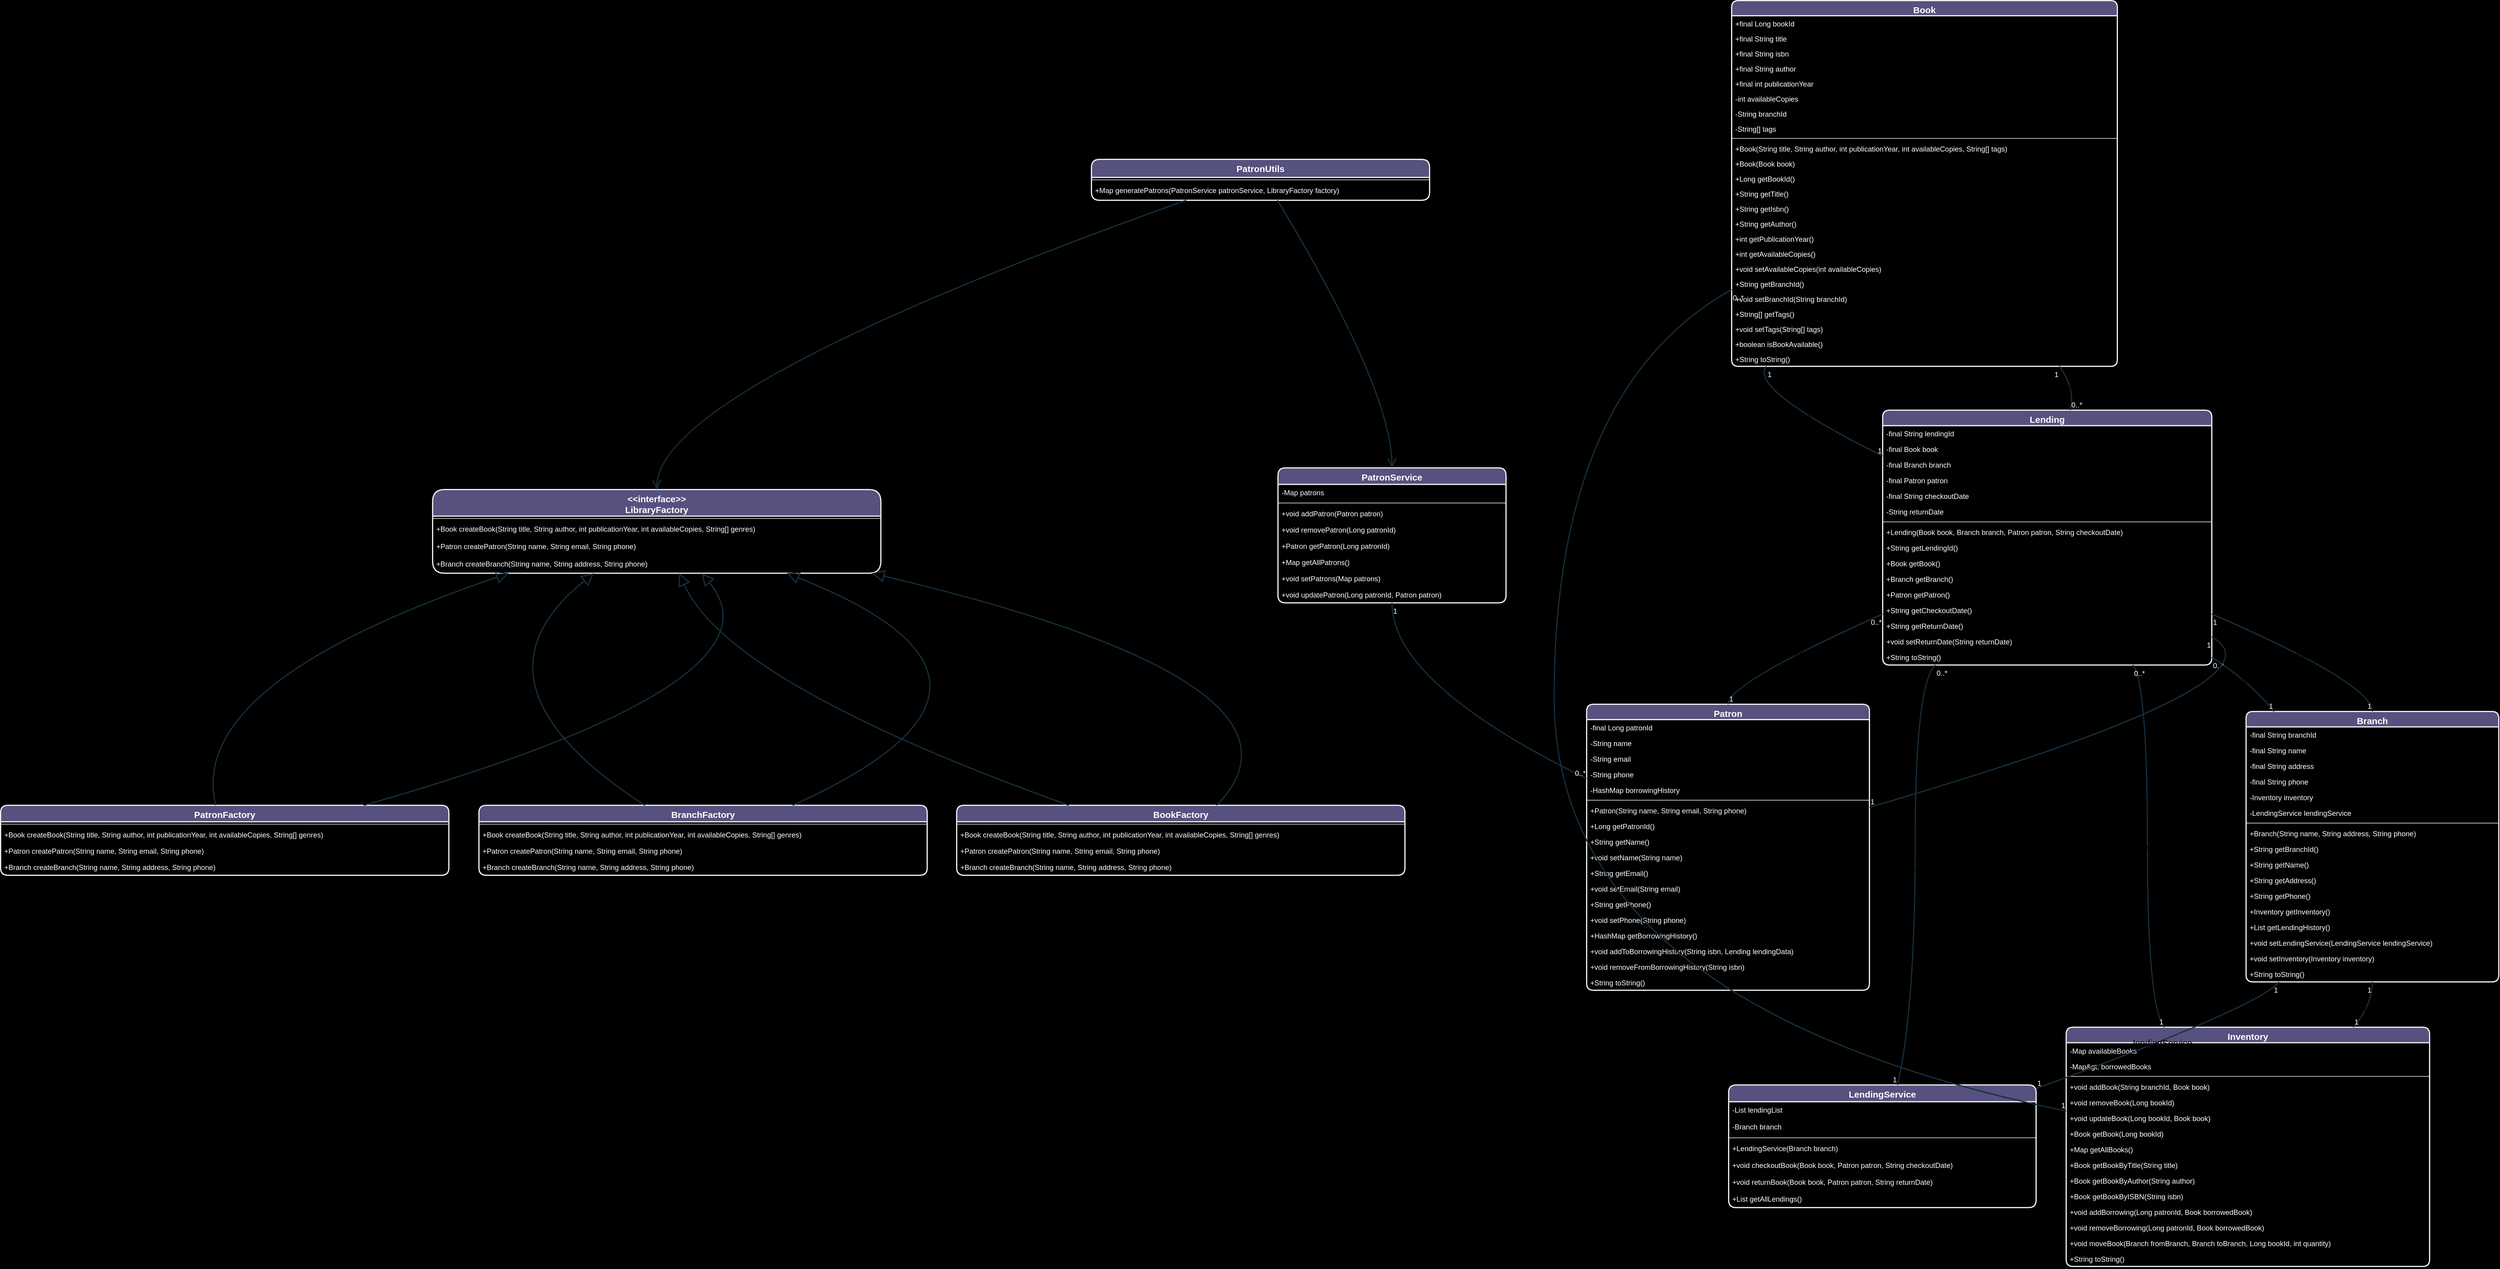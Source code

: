 <mxfile version="22.1.22" type="embed">
  <diagram name="Page-1" id="DvBFs7ETG3JfKKk7ZY-7">
    <mxGraphModel dx="981" dy="767" grid="1" gridSize="12" guides="1" tooltips="1" connect="1" arrows="1" fold="1" page="1" pageScale="1" pageWidth="2336" pageHeight="1654" background="#000000" math="0" shadow="0">
      <root>
        <mxCell id="0" />
        <mxCell id="1" parent="0" />
        <mxCell id="jVJET4FTVyWBAYS36FC6-242" value="&lt;&lt;interface&gt;&gt;&#xa;LibraryFactory" style="swimlane;fontStyle=1;align=center;verticalAlign=top;childLayout=stackLayout;horizontal=1;startSize=44.1;horizontalStack=0;resizeParent=1;resizeParentMax=0;resizeLast=0;collapsible=0;marginBottom=0;strokeWidth=2;fontSize=15;labelBackgroundColor=none;fillColor=#56517E;strokeColor=#EEEEEE;fontColor=#FFFFFF;rounded=1;" parent="1" vertex="1">
          <mxGeometry x="738" y="833" width="745" height="139.1" as="geometry" />
        </mxCell>
        <mxCell id="jVJET4FTVyWBAYS36FC6-243" style="line;strokeWidth=1;fillColor=none;align=left;verticalAlign=middle;spacingTop=-1;spacingLeft=3;spacingRight=3;rotatable=0;labelPosition=right;points=[];portConstraint=eastwest;strokeColor=#EEEEEE;labelBackgroundColor=none;fontColor=#FFFFFF;rounded=1;" parent="jVJET4FTVyWBAYS36FC6-242" vertex="1">
          <mxGeometry y="44.1" width="745" height="8" as="geometry" />
        </mxCell>
        <mxCell id="jVJET4FTVyWBAYS36FC6-244" value="+Book createBook(String title, String author, int publicationYear, int availableCopies, String[] genres)" style="text;strokeColor=none;fillColor=none;align=left;verticalAlign=top;spacingLeft=4;spacingRight=4;overflow=hidden;rotatable=0;points=[[0,0.5],[1,0.5]];portConstraint=eastwest;labelBackgroundColor=none;fontColor=#FFFFFF;rounded=1;fontSize=12;" parent="jVJET4FTVyWBAYS36FC6-242" vertex="1">
          <mxGeometry y="52.1" width="745" height="29" as="geometry" />
        </mxCell>
        <mxCell id="jVJET4FTVyWBAYS36FC6-245" value="+Patron createPatron(String name, String email, String phone)" style="text;strokeColor=none;fillColor=none;align=left;verticalAlign=top;spacingLeft=4;spacingRight=4;overflow=hidden;rotatable=0;points=[[0,0.5],[1,0.5]];portConstraint=eastwest;labelBackgroundColor=none;fontColor=#FFFFFF;rounded=1;" parent="jVJET4FTVyWBAYS36FC6-242" vertex="1">
          <mxGeometry y="81.1" width="745" height="29" as="geometry" />
        </mxCell>
        <mxCell id="jVJET4FTVyWBAYS36FC6-246" value="+Branch createBranch(String name, String address, String phone)" style="text;strokeColor=none;fillColor=none;align=left;verticalAlign=top;spacingLeft=4;spacingRight=4;overflow=hidden;rotatable=0;points=[[0,0.5],[1,0.5]];portConstraint=eastwest;labelBackgroundColor=none;fontColor=#FFFFFF;rounded=1;" parent="jVJET4FTVyWBAYS36FC6-242" vertex="1">
          <mxGeometry y="110.1" width="745" height="29" as="geometry" />
        </mxCell>
        <mxCell id="jVJET4FTVyWBAYS36FC6-247" value="Book" style="swimlane;fontStyle=1;align=center;verticalAlign=top;childLayout=stackLayout;horizontal=1;startSize=25.125;horizontalStack=0;resizeParent=1;resizeParentMax=0;resizeLast=0;collapsible=0;marginBottom=0;strokeWidth=2;fontSize=15;labelBackgroundColor=none;fillColor=#56517E;strokeColor=#EEEEEE;fontColor=#FFFFFF;rounded=1;" parent="1" vertex="1">
          <mxGeometry x="2897" y="20" width="641" height="608.125" as="geometry" />
        </mxCell>
        <mxCell id="jVJET4FTVyWBAYS36FC6-248" value="+final Long bookId" style="text;strokeColor=none;fillColor=none;align=left;verticalAlign=top;spacingLeft=4;spacingRight=4;overflow=hidden;rotatable=0;points=[[0,0.5],[1,0.5]];portConstraint=eastwest;labelBackgroundColor=none;fontColor=#FFFFFF;rounded=1;" parent="jVJET4FTVyWBAYS36FC6-247" vertex="1">
          <mxGeometry y="25.125" width="641" height="25" as="geometry" />
        </mxCell>
        <mxCell id="jVJET4FTVyWBAYS36FC6-249" value="+final String title" style="text;strokeColor=none;fillColor=none;align=left;verticalAlign=top;spacingLeft=4;spacingRight=4;overflow=hidden;rotatable=0;points=[[0,0.5],[1,0.5]];portConstraint=eastwest;labelBackgroundColor=none;fontColor=#FFFFFF;rounded=1;" parent="jVJET4FTVyWBAYS36FC6-247" vertex="1">
          <mxGeometry y="50.125" width="641" height="25" as="geometry" />
        </mxCell>
        <mxCell id="jVJET4FTVyWBAYS36FC6-250" value="+final String isbn" style="text;strokeColor=none;fillColor=none;align=left;verticalAlign=top;spacingLeft=4;spacingRight=4;overflow=hidden;rotatable=0;points=[[0,0.5],[1,0.5]];portConstraint=eastwest;labelBackgroundColor=none;fontColor=#FFFFFF;rounded=1;" parent="jVJET4FTVyWBAYS36FC6-247" vertex="1">
          <mxGeometry y="75.125" width="641" height="25" as="geometry" />
        </mxCell>
        <mxCell id="jVJET4FTVyWBAYS36FC6-251" value="+final String author" style="text;strokeColor=none;fillColor=none;align=left;verticalAlign=top;spacingLeft=4;spacingRight=4;overflow=hidden;rotatable=0;points=[[0,0.5],[1,0.5]];portConstraint=eastwest;labelBackgroundColor=none;fontColor=#FFFFFF;rounded=1;" parent="jVJET4FTVyWBAYS36FC6-247" vertex="1">
          <mxGeometry y="100.125" width="641" height="25" as="geometry" />
        </mxCell>
        <mxCell id="jVJET4FTVyWBAYS36FC6-252" value="+final int publicationYear" style="text;strokeColor=none;fillColor=none;align=left;verticalAlign=top;spacingLeft=4;spacingRight=4;overflow=hidden;rotatable=0;points=[[0,0.5],[1,0.5]];portConstraint=eastwest;labelBackgroundColor=none;fontColor=#FFFFFF;rounded=1;" parent="jVJET4FTVyWBAYS36FC6-247" vertex="1">
          <mxGeometry y="125.125" width="641" height="25" as="geometry" />
        </mxCell>
        <mxCell id="jVJET4FTVyWBAYS36FC6-253" value="-int availableCopies" style="text;strokeColor=none;fillColor=none;align=left;verticalAlign=top;spacingLeft=4;spacingRight=4;overflow=hidden;rotatable=0;points=[[0,0.5],[1,0.5]];portConstraint=eastwest;labelBackgroundColor=none;fontColor=#FFFFFF;rounded=1;" parent="jVJET4FTVyWBAYS36FC6-247" vertex="1">
          <mxGeometry y="150.125" width="641" height="25" as="geometry" />
        </mxCell>
        <mxCell id="jVJET4FTVyWBAYS36FC6-254" value="-String branchId" style="text;strokeColor=none;fillColor=none;align=left;verticalAlign=top;spacingLeft=4;spacingRight=4;overflow=hidden;rotatable=0;points=[[0,0.5],[1,0.5]];portConstraint=eastwest;labelBackgroundColor=none;fontColor=#FFFFFF;rounded=1;" parent="jVJET4FTVyWBAYS36FC6-247" vertex="1">
          <mxGeometry y="175.125" width="641" height="25" as="geometry" />
        </mxCell>
        <mxCell id="jVJET4FTVyWBAYS36FC6-255" value="-String[] tags" style="text;strokeColor=none;fillColor=none;align=left;verticalAlign=top;spacingLeft=4;spacingRight=4;overflow=hidden;rotatable=0;points=[[0,0.5],[1,0.5]];portConstraint=eastwest;labelBackgroundColor=none;fontColor=#FFFFFF;rounded=1;" parent="jVJET4FTVyWBAYS36FC6-247" vertex="1">
          <mxGeometry y="200.125" width="641" height="25" as="geometry" />
        </mxCell>
        <mxCell id="jVJET4FTVyWBAYS36FC6-256" style="line;strokeWidth=1;fillColor=none;align=left;verticalAlign=middle;spacingTop=-1;spacingLeft=3;spacingRight=3;rotatable=0;labelPosition=right;points=[];portConstraint=eastwest;strokeColor=#EEEEEE;labelBackgroundColor=none;fontColor=#FFFFFF;rounded=1;" parent="jVJET4FTVyWBAYS36FC6-247" vertex="1">
          <mxGeometry y="225.125" width="641" height="8" as="geometry" />
        </mxCell>
        <mxCell id="jVJET4FTVyWBAYS36FC6-257" value="+Book(String title, String author, int publicationYear, int availableCopies, String[] tags)" style="text;strokeColor=none;fillColor=none;align=left;verticalAlign=top;spacingLeft=4;spacingRight=4;overflow=hidden;rotatable=0;points=[[0,0.5],[1,0.5]];portConstraint=eastwest;labelBackgroundColor=none;fontColor=#FFFFFF;rounded=1;" parent="jVJET4FTVyWBAYS36FC6-247" vertex="1">
          <mxGeometry y="233.125" width="641" height="25" as="geometry" />
        </mxCell>
        <mxCell id="jVJET4FTVyWBAYS36FC6-258" value="+Book(Book book)" style="text;strokeColor=none;fillColor=none;align=left;verticalAlign=top;spacingLeft=4;spacingRight=4;overflow=hidden;rotatable=0;points=[[0,0.5],[1,0.5]];portConstraint=eastwest;labelBackgroundColor=none;fontColor=#FFFFFF;rounded=1;" parent="jVJET4FTVyWBAYS36FC6-247" vertex="1">
          <mxGeometry y="258.125" width="641" height="25" as="geometry" />
        </mxCell>
        <mxCell id="jVJET4FTVyWBAYS36FC6-259" value="+Long getBookId()" style="text;strokeColor=none;fillColor=none;align=left;verticalAlign=top;spacingLeft=4;spacingRight=4;overflow=hidden;rotatable=0;points=[[0,0.5],[1,0.5]];portConstraint=eastwest;labelBackgroundColor=none;fontColor=#FFFFFF;rounded=1;" parent="jVJET4FTVyWBAYS36FC6-247" vertex="1">
          <mxGeometry y="283.125" width="641" height="25" as="geometry" />
        </mxCell>
        <mxCell id="jVJET4FTVyWBAYS36FC6-260" value="+String getTitle()" style="text;strokeColor=none;fillColor=none;align=left;verticalAlign=top;spacingLeft=4;spacingRight=4;overflow=hidden;rotatable=0;points=[[0,0.5],[1,0.5]];portConstraint=eastwest;labelBackgroundColor=none;fontColor=#FFFFFF;rounded=1;" parent="jVJET4FTVyWBAYS36FC6-247" vertex="1">
          <mxGeometry y="308.125" width="641" height="25" as="geometry" />
        </mxCell>
        <mxCell id="jVJET4FTVyWBAYS36FC6-261" value="+String getIsbn()" style="text;strokeColor=none;fillColor=none;align=left;verticalAlign=top;spacingLeft=4;spacingRight=4;overflow=hidden;rotatable=0;points=[[0,0.5],[1,0.5]];portConstraint=eastwest;labelBackgroundColor=none;fontColor=#FFFFFF;rounded=1;" parent="jVJET4FTVyWBAYS36FC6-247" vertex="1">
          <mxGeometry y="333.125" width="641" height="25" as="geometry" />
        </mxCell>
        <mxCell id="jVJET4FTVyWBAYS36FC6-262" value="+String getAuthor()" style="text;strokeColor=none;fillColor=none;align=left;verticalAlign=top;spacingLeft=4;spacingRight=4;overflow=hidden;rotatable=0;points=[[0,0.5],[1,0.5]];portConstraint=eastwest;labelBackgroundColor=none;fontColor=#FFFFFF;rounded=1;" parent="jVJET4FTVyWBAYS36FC6-247" vertex="1">
          <mxGeometry y="358.125" width="641" height="25" as="geometry" />
        </mxCell>
        <mxCell id="jVJET4FTVyWBAYS36FC6-263" value="+int getPublicationYear()" style="text;strokeColor=none;fillColor=none;align=left;verticalAlign=top;spacingLeft=4;spacingRight=4;overflow=hidden;rotatable=0;points=[[0,0.5],[1,0.5]];portConstraint=eastwest;labelBackgroundColor=none;fontColor=#FFFFFF;rounded=1;" parent="jVJET4FTVyWBAYS36FC6-247" vertex="1">
          <mxGeometry y="383.125" width="641" height="25" as="geometry" />
        </mxCell>
        <mxCell id="jVJET4FTVyWBAYS36FC6-264" value="+int getAvailableCopies()" style="text;strokeColor=none;fillColor=none;align=left;verticalAlign=top;spacingLeft=4;spacingRight=4;overflow=hidden;rotatable=0;points=[[0,0.5],[1,0.5]];portConstraint=eastwest;labelBackgroundColor=none;fontColor=#FFFFFF;rounded=1;" parent="jVJET4FTVyWBAYS36FC6-247" vertex="1">
          <mxGeometry y="408.125" width="641" height="25" as="geometry" />
        </mxCell>
        <mxCell id="jVJET4FTVyWBAYS36FC6-265" value="+void setAvailableCopies(int availableCopies)" style="text;strokeColor=none;fillColor=none;align=left;verticalAlign=top;spacingLeft=4;spacingRight=4;overflow=hidden;rotatable=0;points=[[0,0.5],[1,0.5]];portConstraint=eastwest;labelBackgroundColor=none;fontColor=#FFFFFF;rounded=1;" parent="jVJET4FTVyWBAYS36FC6-247" vertex="1">
          <mxGeometry y="433.125" width="641" height="25" as="geometry" />
        </mxCell>
        <mxCell id="jVJET4FTVyWBAYS36FC6-266" value="+String getBranchId()" style="text;strokeColor=none;fillColor=none;align=left;verticalAlign=top;spacingLeft=4;spacingRight=4;overflow=hidden;rotatable=0;points=[[0,0.5],[1,0.5]];portConstraint=eastwest;labelBackgroundColor=none;fontColor=#FFFFFF;rounded=1;" parent="jVJET4FTVyWBAYS36FC6-247" vertex="1">
          <mxGeometry y="458.125" width="641" height="25" as="geometry" />
        </mxCell>
        <mxCell id="jVJET4FTVyWBAYS36FC6-267" value="+void setBranchId(String branchId)" style="text;strokeColor=none;fillColor=none;align=left;verticalAlign=top;spacingLeft=4;spacingRight=4;overflow=hidden;rotatable=0;points=[[0,0.5],[1,0.5]];portConstraint=eastwest;labelBackgroundColor=none;fontColor=#FFFFFF;rounded=1;" parent="jVJET4FTVyWBAYS36FC6-247" vertex="1">
          <mxGeometry y="483.125" width="641" height="25" as="geometry" />
        </mxCell>
        <mxCell id="jVJET4FTVyWBAYS36FC6-268" value="+String[] getTags()" style="text;strokeColor=none;fillColor=none;align=left;verticalAlign=top;spacingLeft=4;spacingRight=4;overflow=hidden;rotatable=0;points=[[0,0.5],[1,0.5]];portConstraint=eastwest;labelBackgroundColor=none;fontColor=#FFFFFF;rounded=1;" parent="jVJET4FTVyWBAYS36FC6-247" vertex="1">
          <mxGeometry y="508.125" width="641" height="25" as="geometry" />
        </mxCell>
        <mxCell id="jVJET4FTVyWBAYS36FC6-269" value="+void setTags(String[] tags)" style="text;strokeColor=none;fillColor=none;align=left;verticalAlign=top;spacingLeft=4;spacingRight=4;overflow=hidden;rotatable=0;points=[[0,0.5],[1,0.5]];portConstraint=eastwest;labelBackgroundColor=none;fontColor=#FFFFFF;rounded=1;" parent="jVJET4FTVyWBAYS36FC6-247" vertex="1">
          <mxGeometry y="533.125" width="641" height="25" as="geometry" />
        </mxCell>
        <mxCell id="jVJET4FTVyWBAYS36FC6-270" value="+boolean isBookAvailable()" style="text;strokeColor=none;fillColor=none;align=left;verticalAlign=top;spacingLeft=4;spacingRight=4;overflow=hidden;rotatable=0;points=[[0,0.5],[1,0.5]];portConstraint=eastwest;labelBackgroundColor=none;fontColor=#FFFFFF;rounded=1;" parent="jVJET4FTVyWBAYS36FC6-247" vertex="1">
          <mxGeometry y="558.125" width="641" height="25" as="geometry" />
        </mxCell>
        <mxCell id="jVJET4FTVyWBAYS36FC6-271" value="+String toString()" style="text;strokeColor=none;fillColor=none;align=left;verticalAlign=top;spacingLeft=4;spacingRight=4;overflow=hidden;rotatable=0;points=[[0,0.5],[1,0.5]];portConstraint=eastwest;labelBackgroundColor=none;fontColor=#FFFFFF;rounded=1;" parent="jVJET4FTVyWBAYS36FC6-247" vertex="1">
          <mxGeometry y="583.125" width="641" height="25" as="geometry" />
        </mxCell>
        <mxCell id="jVJET4FTVyWBAYS36FC6-272" value="BookFactory" style="swimlane;fontStyle=1;align=center;verticalAlign=top;childLayout=stackLayout;horizontal=1;startSize=27.333;horizontalStack=0;resizeParent=1;resizeParentMax=0;resizeLast=0;collapsible=0;marginBottom=0;strokeWidth=2;fontSize=15;labelBackgroundColor=none;fillColor=#56517E;strokeColor=#EEEEEE;fontColor=#FFFFFF;rounded=1;" parent="1" vertex="1">
          <mxGeometry x="1609" y="1358" width="745" height="116.333" as="geometry" />
        </mxCell>
        <mxCell id="jVJET4FTVyWBAYS36FC6-273" style="line;strokeWidth=1;fillColor=none;align=left;verticalAlign=middle;spacingTop=-1;spacingLeft=3;spacingRight=3;rotatable=0;labelPosition=right;points=[];portConstraint=eastwest;strokeColor=#EEEEEE;labelBackgroundColor=none;fontColor=#FFFFFF;rounded=1;" parent="jVJET4FTVyWBAYS36FC6-272" vertex="1">
          <mxGeometry y="27.333" width="745" height="8" as="geometry" />
        </mxCell>
        <mxCell id="jVJET4FTVyWBAYS36FC6-274" value="+Book createBook(String title, String author, int publicationYear, int availableCopies, String[] genres)" style="text;strokeColor=none;fillColor=none;align=left;verticalAlign=top;spacingLeft=4;spacingRight=4;overflow=hidden;rotatable=0;points=[[0,0.5],[1,0.5]];portConstraint=eastwest;labelBackgroundColor=none;fontColor=#FFFFFF;rounded=1;" parent="jVJET4FTVyWBAYS36FC6-272" vertex="1">
          <mxGeometry y="35.333" width="745" height="27" as="geometry" />
        </mxCell>
        <mxCell id="jVJET4FTVyWBAYS36FC6-275" value="+Patron createPatron(String name, String email, String phone)" style="text;strokeColor=none;fillColor=none;align=left;verticalAlign=top;spacingLeft=4;spacingRight=4;overflow=hidden;rotatable=0;points=[[0,0.5],[1,0.5]];portConstraint=eastwest;labelBackgroundColor=none;fontColor=#FFFFFF;rounded=1;" parent="jVJET4FTVyWBAYS36FC6-272" vertex="1">
          <mxGeometry y="62.333" width="745" height="27" as="geometry" />
        </mxCell>
        <mxCell id="jVJET4FTVyWBAYS36FC6-276" value="+Branch createBranch(String name, String address, String phone)" style="text;strokeColor=none;fillColor=none;align=left;verticalAlign=top;spacingLeft=4;spacingRight=4;overflow=hidden;rotatable=0;points=[[0,0.5],[1,0.5]];portConstraint=eastwest;labelBackgroundColor=none;fontColor=#FFFFFF;rounded=1;" parent="jVJET4FTVyWBAYS36FC6-272" vertex="1">
          <mxGeometry y="89.333" width="745" height="27" as="geometry" />
        </mxCell>
        <mxCell id="jVJET4FTVyWBAYS36FC6-277" value="Branch" style="swimlane;fontStyle=1;align=center;verticalAlign=top;childLayout=stackLayout;horizontal=1;startSize=25.588;horizontalStack=0;resizeParent=1;resizeParentMax=0;resizeLast=0;collapsible=0;marginBottom=0;strokeWidth=2;fontSize=15;labelBackgroundColor=none;fillColor=#56517E;strokeColor=#EEEEEE;fontColor=#FFFFFF;rounded=1;" parent="1" vertex="1">
          <mxGeometry x="3752" y="1202" width="420" height="449.588" as="geometry" />
        </mxCell>
        <mxCell id="jVJET4FTVyWBAYS36FC6-278" value="-final String branchId" style="text;strokeColor=none;fillColor=none;align=left;verticalAlign=top;spacingLeft=4;spacingRight=4;overflow=hidden;rotatable=0;points=[[0,0.5],[1,0.5]];portConstraint=eastwest;labelBackgroundColor=none;fontColor=#FFFFFF;rounded=1;" parent="jVJET4FTVyWBAYS36FC6-277" vertex="1">
          <mxGeometry y="25.588" width="420" height="26" as="geometry" />
        </mxCell>
        <mxCell id="jVJET4FTVyWBAYS36FC6-279" value="-final String name" style="text;strokeColor=none;fillColor=none;align=left;verticalAlign=top;spacingLeft=4;spacingRight=4;overflow=hidden;rotatable=0;points=[[0,0.5],[1,0.5]];portConstraint=eastwest;labelBackgroundColor=none;fontColor=#FFFFFF;rounded=1;" parent="jVJET4FTVyWBAYS36FC6-277" vertex="1">
          <mxGeometry y="51.588" width="420" height="26" as="geometry" />
        </mxCell>
        <mxCell id="jVJET4FTVyWBAYS36FC6-280" value="-final String address" style="text;strokeColor=none;fillColor=none;align=left;verticalAlign=top;spacingLeft=4;spacingRight=4;overflow=hidden;rotatable=0;points=[[0,0.5],[1,0.5]];portConstraint=eastwest;labelBackgroundColor=none;fontColor=#FFFFFF;rounded=1;" parent="jVJET4FTVyWBAYS36FC6-277" vertex="1">
          <mxGeometry y="77.588" width="420" height="26" as="geometry" />
        </mxCell>
        <mxCell id="jVJET4FTVyWBAYS36FC6-281" value="-final String phone" style="text;strokeColor=none;fillColor=none;align=left;verticalAlign=top;spacingLeft=4;spacingRight=4;overflow=hidden;rotatable=0;points=[[0,0.5],[1,0.5]];portConstraint=eastwest;labelBackgroundColor=none;fontColor=#FFFFFF;rounded=1;" parent="jVJET4FTVyWBAYS36FC6-277" vertex="1">
          <mxGeometry y="103.588" width="420" height="26" as="geometry" />
        </mxCell>
        <mxCell id="jVJET4FTVyWBAYS36FC6-282" value="-Inventory inventory" style="text;strokeColor=none;fillColor=none;align=left;verticalAlign=top;spacingLeft=4;spacingRight=4;overflow=hidden;rotatable=0;points=[[0,0.5],[1,0.5]];portConstraint=eastwest;labelBackgroundColor=none;fontColor=#FFFFFF;rounded=1;" parent="jVJET4FTVyWBAYS36FC6-277" vertex="1">
          <mxGeometry y="129.588" width="420" height="26" as="geometry" />
        </mxCell>
        <mxCell id="jVJET4FTVyWBAYS36FC6-283" value="-LendingService lendingService" style="text;strokeColor=none;fillColor=none;align=left;verticalAlign=top;spacingLeft=4;spacingRight=4;overflow=hidden;rotatable=0;points=[[0,0.5],[1,0.5]];portConstraint=eastwest;labelBackgroundColor=none;fontColor=#FFFFFF;rounded=1;" parent="jVJET4FTVyWBAYS36FC6-277" vertex="1">
          <mxGeometry y="155.588" width="420" height="26" as="geometry" />
        </mxCell>
        <mxCell id="jVJET4FTVyWBAYS36FC6-284" style="line;strokeWidth=1;fillColor=none;align=left;verticalAlign=middle;spacingTop=-1;spacingLeft=3;spacingRight=3;rotatable=0;labelPosition=right;points=[];portConstraint=eastwest;strokeColor=#EEEEEE;labelBackgroundColor=none;fontColor=#FFFFFF;rounded=1;" parent="jVJET4FTVyWBAYS36FC6-277" vertex="1">
          <mxGeometry y="181.588" width="420" height="8" as="geometry" />
        </mxCell>
        <mxCell id="jVJET4FTVyWBAYS36FC6-285" value="+Branch(String name, String address, String phone)" style="text;strokeColor=none;fillColor=none;align=left;verticalAlign=top;spacingLeft=4;spacingRight=4;overflow=hidden;rotatable=0;points=[[0,0.5],[1,0.5]];portConstraint=eastwest;labelBackgroundColor=none;fontColor=#FFFFFF;rounded=1;" parent="jVJET4FTVyWBAYS36FC6-277" vertex="1">
          <mxGeometry y="189.588" width="420" height="26" as="geometry" />
        </mxCell>
        <mxCell id="jVJET4FTVyWBAYS36FC6-286" value="+String getBranchId()" style="text;strokeColor=none;fillColor=none;align=left;verticalAlign=top;spacingLeft=4;spacingRight=4;overflow=hidden;rotatable=0;points=[[0,0.5],[1,0.5]];portConstraint=eastwest;labelBackgroundColor=none;fontColor=#FFFFFF;rounded=1;" parent="jVJET4FTVyWBAYS36FC6-277" vertex="1">
          <mxGeometry y="215.588" width="420" height="26" as="geometry" />
        </mxCell>
        <mxCell id="jVJET4FTVyWBAYS36FC6-287" value="+String getName()" style="text;strokeColor=none;fillColor=none;align=left;verticalAlign=top;spacingLeft=4;spacingRight=4;overflow=hidden;rotatable=0;points=[[0,0.5],[1,0.5]];portConstraint=eastwest;labelBackgroundColor=none;fontColor=#FFFFFF;rounded=1;" parent="jVJET4FTVyWBAYS36FC6-277" vertex="1">
          <mxGeometry y="241.588" width="420" height="26" as="geometry" />
        </mxCell>
        <mxCell id="jVJET4FTVyWBAYS36FC6-288" value="+String getAddress()" style="text;strokeColor=none;fillColor=none;align=left;verticalAlign=top;spacingLeft=4;spacingRight=4;overflow=hidden;rotatable=0;points=[[0,0.5],[1,0.5]];portConstraint=eastwest;labelBackgroundColor=none;fontColor=#FFFFFF;rounded=1;" parent="jVJET4FTVyWBAYS36FC6-277" vertex="1">
          <mxGeometry y="267.588" width="420" height="26" as="geometry" />
        </mxCell>
        <mxCell id="jVJET4FTVyWBAYS36FC6-289" value="+String getPhone()" style="text;strokeColor=none;fillColor=none;align=left;verticalAlign=top;spacingLeft=4;spacingRight=4;overflow=hidden;rotatable=0;points=[[0,0.5],[1,0.5]];portConstraint=eastwest;labelBackgroundColor=none;fontColor=#FFFFFF;rounded=1;" parent="jVJET4FTVyWBAYS36FC6-277" vertex="1">
          <mxGeometry y="293.588" width="420" height="26" as="geometry" />
        </mxCell>
        <mxCell id="jVJET4FTVyWBAYS36FC6-290" value="+Inventory getInventory()" style="text;strokeColor=none;fillColor=none;align=left;verticalAlign=top;spacingLeft=4;spacingRight=4;overflow=hidden;rotatable=0;points=[[0,0.5],[1,0.5]];portConstraint=eastwest;labelBackgroundColor=none;fontColor=#FFFFFF;rounded=1;" parent="jVJET4FTVyWBAYS36FC6-277" vertex="1">
          <mxGeometry y="319.588" width="420" height="26" as="geometry" />
        </mxCell>
        <mxCell id="jVJET4FTVyWBAYS36FC6-291" value="+List getLendingHistory()" style="text;strokeColor=none;fillColor=none;align=left;verticalAlign=top;spacingLeft=4;spacingRight=4;overflow=hidden;rotatable=0;points=[[0,0.5],[1,0.5]];portConstraint=eastwest;labelBackgroundColor=none;fontColor=#FFFFFF;rounded=1;" parent="jVJET4FTVyWBAYS36FC6-277" vertex="1">
          <mxGeometry y="345.588" width="420" height="26" as="geometry" />
        </mxCell>
        <mxCell id="jVJET4FTVyWBAYS36FC6-292" value="+void setLendingService(LendingService lendingService)" style="text;strokeColor=none;fillColor=none;align=left;verticalAlign=top;spacingLeft=4;spacingRight=4;overflow=hidden;rotatable=0;points=[[0,0.5],[1,0.5]];portConstraint=eastwest;labelBackgroundColor=none;fontColor=#FFFFFF;rounded=1;" parent="jVJET4FTVyWBAYS36FC6-277" vertex="1">
          <mxGeometry y="371.588" width="420" height="26" as="geometry" />
        </mxCell>
        <mxCell id="jVJET4FTVyWBAYS36FC6-293" value="+void setInventory(Inventory inventory)" style="text;strokeColor=none;fillColor=none;align=left;verticalAlign=top;spacingLeft=4;spacingRight=4;overflow=hidden;rotatable=0;points=[[0,0.5],[1,0.5]];portConstraint=eastwest;labelBackgroundColor=none;fontColor=#FFFFFF;rounded=1;" parent="jVJET4FTVyWBAYS36FC6-277" vertex="1">
          <mxGeometry y="397.588" width="420" height="26" as="geometry" />
        </mxCell>
        <mxCell id="jVJET4FTVyWBAYS36FC6-294" value="+String toString()" style="text;strokeColor=none;fillColor=none;align=left;verticalAlign=top;spacingLeft=4;spacingRight=4;overflow=hidden;rotatable=0;points=[[0,0.5],[1,0.5]];portConstraint=eastwest;labelBackgroundColor=none;fontColor=#FFFFFF;rounded=1;" parent="jVJET4FTVyWBAYS36FC6-277" vertex="1">
          <mxGeometry y="423.588" width="420" height="26" as="geometry" />
        </mxCell>
        <mxCell id="jVJET4FTVyWBAYS36FC6-295" value="BranchFactory" style="swimlane;fontStyle=1;align=center;verticalAlign=top;childLayout=stackLayout;horizontal=1;startSize=27.333;horizontalStack=0;resizeParent=1;resizeParentMax=0;resizeLast=0;collapsible=0;marginBottom=0;strokeWidth=2;fontSize=15;labelBackgroundColor=none;fillColor=#56517E;strokeColor=#EEEEEE;fontColor=#FFFFFF;rounded=1;" parent="1" vertex="1">
          <mxGeometry x="815" y="1358" width="745" height="116.333" as="geometry" />
        </mxCell>
        <mxCell id="jVJET4FTVyWBAYS36FC6-296" style="line;strokeWidth=1;fillColor=none;align=left;verticalAlign=middle;spacingTop=-1;spacingLeft=3;spacingRight=3;rotatable=0;labelPosition=right;points=[];portConstraint=eastwest;strokeColor=#EEEEEE;labelBackgroundColor=none;fontColor=#FFFFFF;rounded=1;" parent="jVJET4FTVyWBAYS36FC6-295" vertex="1">
          <mxGeometry y="27.333" width="745" height="8" as="geometry" />
        </mxCell>
        <mxCell id="jVJET4FTVyWBAYS36FC6-297" value="+Book createBook(String title, String author, int publicationYear, int availableCopies, String[] genres)" style="text;strokeColor=none;fillColor=none;align=left;verticalAlign=top;spacingLeft=4;spacingRight=4;overflow=hidden;rotatable=0;points=[[0,0.5],[1,0.5]];portConstraint=eastwest;labelBackgroundColor=none;fontColor=#FFFFFF;rounded=1;" parent="jVJET4FTVyWBAYS36FC6-295" vertex="1">
          <mxGeometry y="35.333" width="745" height="27" as="geometry" />
        </mxCell>
        <mxCell id="jVJET4FTVyWBAYS36FC6-298" value="+Patron createPatron(String name, String email, String phone)" style="text;strokeColor=none;fillColor=none;align=left;verticalAlign=top;spacingLeft=4;spacingRight=4;overflow=hidden;rotatable=0;points=[[0,0.5],[1,0.5]];portConstraint=eastwest;labelBackgroundColor=none;fontColor=#FFFFFF;rounded=1;" parent="jVJET4FTVyWBAYS36FC6-295" vertex="1">
          <mxGeometry y="62.333" width="745" height="27" as="geometry" />
        </mxCell>
        <mxCell id="jVJET4FTVyWBAYS36FC6-299" value="+Branch createBranch(String name, String address, String phone)" style="text;strokeColor=none;fillColor=none;align=left;verticalAlign=top;spacingLeft=4;spacingRight=4;overflow=hidden;rotatable=0;points=[[0,0.5],[1,0.5]];portConstraint=eastwest;labelBackgroundColor=none;fontColor=#FFFFFF;rounded=1;" parent="jVJET4FTVyWBAYS36FC6-295" vertex="1">
          <mxGeometry y="89.333" width="745" height="27" as="geometry" />
        </mxCell>
        <mxCell id="jVJET4FTVyWBAYS36FC6-300" value="Inventory" style="swimlane;fontStyle=1;align=center;verticalAlign=top;childLayout=stackLayout;horizontal=1;startSize=25.8;horizontalStack=0;resizeParent=1;resizeParentMax=0;resizeLast=0;collapsible=0;marginBottom=0;strokeWidth=2;fontSize=15;labelBackgroundColor=none;fillColor=#56517E;strokeColor=#EEEEEE;fontColor=#FFFFFF;rounded=1;" parent="1" vertex="1">
          <mxGeometry x="3453" y="1727" width="604" height="397.8" as="geometry" />
        </mxCell>
        <mxCell id="jVJET4FTVyWBAYS36FC6-301" value="-Map availableBooks" style="text;strokeColor=none;fillColor=none;align=left;verticalAlign=top;spacingLeft=4;spacingRight=4;overflow=hidden;rotatable=0;points=[[0,0.5],[1,0.5]];portConstraint=eastwest;labelBackgroundColor=none;fontColor=#FFFFFF;rounded=1;" parent="jVJET4FTVyWBAYS36FC6-300" vertex="1">
          <mxGeometry y="25.8" width="604" height="26" as="geometry" />
        </mxCell>
        <mxCell id="jVJET4FTVyWBAYS36FC6-302" value="-Map&amp;gt; borrowedBooks" style="text;strokeColor=none;fillColor=none;align=left;verticalAlign=top;spacingLeft=4;spacingRight=4;overflow=hidden;rotatable=0;points=[[0,0.5],[1,0.5]];portConstraint=eastwest;labelBackgroundColor=none;fontColor=#FFFFFF;rounded=1;" parent="jVJET4FTVyWBAYS36FC6-300" vertex="1">
          <mxGeometry y="51.8" width="604" height="26" as="geometry" />
        </mxCell>
        <mxCell id="jVJET4FTVyWBAYS36FC6-303" style="line;strokeWidth=1;fillColor=none;align=left;verticalAlign=middle;spacingTop=-1;spacingLeft=3;spacingRight=3;rotatable=0;labelPosition=right;points=[];portConstraint=eastwest;strokeColor=#EEEEEE;labelBackgroundColor=none;fontColor=#FFFFFF;rounded=1;" parent="jVJET4FTVyWBAYS36FC6-300" vertex="1">
          <mxGeometry y="77.8" width="604" height="8" as="geometry" />
        </mxCell>
        <mxCell id="jVJET4FTVyWBAYS36FC6-304" value="+void addBook(String branchId, Book book)" style="text;strokeColor=none;fillColor=none;align=left;verticalAlign=top;spacingLeft=4;spacingRight=4;overflow=hidden;rotatable=0;points=[[0,0.5],[1,0.5]];portConstraint=eastwest;labelBackgroundColor=none;fontColor=#FFFFFF;rounded=1;" parent="jVJET4FTVyWBAYS36FC6-300" vertex="1">
          <mxGeometry y="85.8" width="604" height="26" as="geometry" />
        </mxCell>
        <mxCell id="jVJET4FTVyWBAYS36FC6-305" value="+void removeBook(Long bookId)" style="text;strokeColor=none;fillColor=none;align=left;verticalAlign=top;spacingLeft=4;spacingRight=4;overflow=hidden;rotatable=0;points=[[0,0.5],[1,0.5]];portConstraint=eastwest;labelBackgroundColor=none;fontColor=#FFFFFF;rounded=1;" parent="jVJET4FTVyWBAYS36FC6-300" vertex="1">
          <mxGeometry y="111.8" width="604" height="26" as="geometry" />
        </mxCell>
        <mxCell id="jVJET4FTVyWBAYS36FC6-306" value="+void updateBook(Long bookId, Book book)" style="text;strokeColor=none;fillColor=none;align=left;verticalAlign=top;spacingLeft=4;spacingRight=4;overflow=hidden;rotatable=0;points=[[0,0.5],[1,0.5]];portConstraint=eastwest;labelBackgroundColor=none;fontColor=#FFFFFF;rounded=1;" parent="jVJET4FTVyWBAYS36FC6-300" vertex="1">
          <mxGeometry y="137.8" width="604" height="26" as="geometry" />
        </mxCell>
        <mxCell id="jVJET4FTVyWBAYS36FC6-307" value="+Book getBook(Long bookId)" style="text;strokeColor=none;fillColor=none;align=left;verticalAlign=top;spacingLeft=4;spacingRight=4;overflow=hidden;rotatable=0;points=[[0,0.5],[1,0.5]];portConstraint=eastwest;labelBackgroundColor=none;fontColor=#FFFFFF;rounded=1;" parent="jVJET4FTVyWBAYS36FC6-300" vertex="1">
          <mxGeometry y="163.8" width="604" height="26" as="geometry" />
        </mxCell>
        <mxCell id="jVJET4FTVyWBAYS36FC6-308" value="+Map getAllBooks()" style="text;strokeColor=none;fillColor=none;align=left;verticalAlign=top;spacingLeft=4;spacingRight=4;overflow=hidden;rotatable=0;points=[[0,0.5],[1,0.5]];portConstraint=eastwest;labelBackgroundColor=none;fontColor=#FFFFFF;rounded=1;" parent="jVJET4FTVyWBAYS36FC6-300" vertex="1">
          <mxGeometry y="189.8" width="604" height="26" as="geometry" />
        </mxCell>
        <mxCell id="jVJET4FTVyWBAYS36FC6-309" value="+Book getBookByTitle(String title)" style="text;strokeColor=none;fillColor=none;align=left;verticalAlign=top;spacingLeft=4;spacingRight=4;overflow=hidden;rotatable=0;points=[[0,0.5],[1,0.5]];portConstraint=eastwest;labelBackgroundColor=none;fontColor=#FFFFFF;rounded=1;" parent="jVJET4FTVyWBAYS36FC6-300" vertex="1">
          <mxGeometry y="215.8" width="604" height="26" as="geometry" />
        </mxCell>
        <mxCell id="jVJET4FTVyWBAYS36FC6-310" value="+Book getBookByAuthor(String author)" style="text;strokeColor=none;fillColor=none;align=left;verticalAlign=top;spacingLeft=4;spacingRight=4;overflow=hidden;rotatable=0;points=[[0,0.5],[1,0.5]];portConstraint=eastwest;labelBackgroundColor=none;fontColor=#FFFFFF;rounded=1;" parent="jVJET4FTVyWBAYS36FC6-300" vertex="1">
          <mxGeometry y="241.8" width="604" height="26" as="geometry" />
        </mxCell>
        <mxCell id="jVJET4FTVyWBAYS36FC6-311" value="+Book getBookByISBN(String isbn)" style="text;strokeColor=none;fillColor=none;align=left;verticalAlign=top;spacingLeft=4;spacingRight=4;overflow=hidden;rotatable=0;points=[[0,0.5],[1,0.5]];portConstraint=eastwest;labelBackgroundColor=none;fontColor=#FFFFFF;rounded=1;" parent="jVJET4FTVyWBAYS36FC6-300" vertex="1">
          <mxGeometry y="267.8" width="604" height="26" as="geometry" />
        </mxCell>
        <mxCell id="jVJET4FTVyWBAYS36FC6-312" value="+void addBorrowing(Long patronId, Book borrowedBook)" style="text;strokeColor=none;fillColor=none;align=left;verticalAlign=top;spacingLeft=4;spacingRight=4;overflow=hidden;rotatable=0;points=[[0,0.5],[1,0.5]];portConstraint=eastwest;labelBackgroundColor=none;fontColor=#FFFFFF;rounded=1;" parent="jVJET4FTVyWBAYS36FC6-300" vertex="1">
          <mxGeometry y="293.8" width="604" height="26" as="geometry" />
        </mxCell>
        <mxCell id="jVJET4FTVyWBAYS36FC6-313" value="+void removeBorrowing(Long patronId, Book borrowedBook)" style="text;strokeColor=none;fillColor=none;align=left;verticalAlign=top;spacingLeft=4;spacingRight=4;overflow=hidden;rotatable=0;points=[[0,0.5],[1,0.5]];portConstraint=eastwest;labelBackgroundColor=none;fontColor=#FFFFFF;rounded=1;" parent="jVJET4FTVyWBAYS36FC6-300" vertex="1">
          <mxGeometry y="319.8" width="604" height="26" as="geometry" />
        </mxCell>
        <mxCell id="jVJET4FTVyWBAYS36FC6-314" value="+void moveBook(Branch fromBranch, Branch toBranch, Long bookId, int quantity)" style="text;strokeColor=none;fillColor=none;align=left;verticalAlign=top;spacingLeft=4;spacingRight=4;overflow=hidden;rotatable=0;points=[[0,0.5],[1,0.5]];portConstraint=eastwest;labelBackgroundColor=none;fontColor=#FFFFFF;rounded=1;" parent="jVJET4FTVyWBAYS36FC6-300" vertex="1">
          <mxGeometry y="345.8" width="604" height="26" as="geometry" />
        </mxCell>
        <mxCell id="jVJET4FTVyWBAYS36FC6-315" value="+String toString()" style="text;strokeColor=none;fillColor=none;align=left;verticalAlign=top;spacingLeft=4;spacingRight=4;overflow=hidden;rotatable=0;points=[[0,0.5],[1,0.5]];portConstraint=eastwest;labelBackgroundColor=none;fontColor=#FFFFFF;rounded=1;" parent="jVJET4FTVyWBAYS36FC6-300" vertex="1">
          <mxGeometry y="371.8" width="604" height="26" as="geometry" />
        </mxCell>
        <mxCell id="jVJET4FTVyWBAYS36FC6-316" value="Lending" style="swimlane;fontStyle=1;align=center;verticalAlign=top;childLayout=stackLayout;horizontal=1;startSize=25.688;horizontalStack=0;resizeParent=1;resizeParentMax=0;resizeLast=0;collapsible=0;marginBottom=0;strokeWidth=2;fontSize=15;labelBackgroundColor=none;fillColor=#56517E;strokeColor=#EEEEEE;fontColor=#FFFFFF;rounded=1;" parent="1" vertex="1">
          <mxGeometry x="3148" y="701" width="547" height="423.688" as="geometry" />
        </mxCell>
        <mxCell id="jVJET4FTVyWBAYS36FC6-317" value="-final String lendingId" style="text;strokeColor=none;fillColor=none;align=left;verticalAlign=top;spacingLeft=4;spacingRight=4;overflow=hidden;rotatable=0;points=[[0,0.5],[1,0.5]];portConstraint=eastwest;labelBackgroundColor=none;fontColor=#FFFFFF;rounded=1;" parent="jVJET4FTVyWBAYS36FC6-316" vertex="1">
          <mxGeometry y="25.688" width="547" height="26" as="geometry" />
        </mxCell>
        <mxCell id="jVJET4FTVyWBAYS36FC6-318" value="-final Book book" style="text;strokeColor=none;fillColor=none;align=left;verticalAlign=top;spacingLeft=4;spacingRight=4;overflow=hidden;rotatable=0;points=[[0,0.5],[1,0.5]];portConstraint=eastwest;labelBackgroundColor=none;fontColor=#FFFFFF;rounded=1;" parent="jVJET4FTVyWBAYS36FC6-316" vertex="1">
          <mxGeometry y="51.688" width="547" height="26" as="geometry" />
        </mxCell>
        <mxCell id="jVJET4FTVyWBAYS36FC6-319" value="-final Branch branch" style="text;strokeColor=none;fillColor=none;align=left;verticalAlign=top;spacingLeft=4;spacingRight=4;overflow=hidden;rotatable=0;points=[[0,0.5],[1,0.5]];portConstraint=eastwest;labelBackgroundColor=none;fontColor=#FFFFFF;rounded=1;" parent="jVJET4FTVyWBAYS36FC6-316" vertex="1">
          <mxGeometry y="77.688" width="547" height="26" as="geometry" />
        </mxCell>
        <mxCell id="jVJET4FTVyWBAYS36FC6-320" value="-final Patron patron" style="text;strokeColor=none;fillColor=none;align=left;verticalAlign=top;spacingLeft=4;spacingRight=4;overflow=hidden;rotatable=0;points=[[0,0.5],[1,0.5]];portConstraint=eastwest;labelBackgroundColor=none;fontColor=#FFFFFF;rounded=1;" parent="jVJET4FTVyWBAYS36FC6-316" vertex="1">
          <mxGeometry y="103.688" width="547" height="26" as="geometry" />
        </mxCell>
        <mxCell id="jVJET4FTVyWBAYS36FC6-321" value="-final String checkoutDate" style="text;strokeColor=none;fillColor=none;align=left;verticalAlign=top;spacingLeft=4;spacingRight=4;overflow=hidden;rotatable=0;points=[[0,0.5],[1,0.5]];portConstraint=eastwest;labelBackgroundColor=none;fontColor=#FFFFFF;rounded=1;" parent="jVJET4FTVyWBAYS36FC6-316" vertex="1">
          <mxGeometry y="129.688" width="547" height="26" as="geometry" />
        </mxCell>
        <mxCell id="jVJET4FTVyWBAYS36FC6-322" value="-String returnDate" style="text;strokeColor=none;fillColor=none;align=left;verticalAlign=top;spacingLeft=4;spacingRight=4;overflow=hidden;rotatable=0;points=[[0,0.5],[1,0.5]];portConstraint=eastwest;labelBackgroundColor=none;fontColor=#FFFFFF;rounded=1;" parent="jVJET4FTVyWBAYS36FC6-316" vertex="1">
          <mxGeometry y="155.688" width="547" height="26" as="geometry" />
        </mxCell>
        <mxCell id="jVJET4FTVyWBAYS36FC6-323" style="line;strokeWidth=1;fillColor=none;align=left;verticalAlign=middle;spacingTop=-1;spacingLeft=3;spacingRight=3;rotatable=0;labelPosition=right;points=[];portConstraint=eastwest;strokeColor=#EEEEEE;labelBackgroundColor=none;fontColor=#FFFFFF;rounded=1;" parent="jVJET4FTVyWBAYS36FC6-316" vertex="1">
          <mxGeometry y="181.688" width="547" height="8" as="geometry" />
        </mxCell>
        <mxCell id="jVJET4FTVyWBAYS36FC6-324" value="+Lending(Book book, Branch branch, Patron patron, String checkoutDate)" style="text;strokeColor=none;fillColor=none;align=left;verticalAlign=top;spacingLeft=4;spacingRight=4;overflow=hidden;rotatable=0;points=[[0,0.5],[1,0.5]];portConstraint=eastwest;labelBackgroundColor=none;fontColor=#FFFFFF;rounded=1;" parent="jVJET4FTVyWBAYS36FC6-316" vertex="1">
          <mxGeometry y="189.688" width="547" height="26" as="geometry" />
        </mxCell>
        <mxCell id="jVJET4FTVyWBAYS36FC6-325" value="+String getLendingId()" style="text;strokeColor=none;fillColor=none;align=left;verticalAlign=top;spacingLeft=4;spacingRight=4;overflow=hidden;rotatable=0;points=[[0,0.5],[1,0.5]];portConstraint=eastwest;labelBackgroundColor=none;fontColor=#FFFFFF;rounded=1;" parent="jVJET4FTVyWBAYS36FC6-316" vertex="1">
          <mxGeometry y="215.688" width="547" height="26" as="geometry" />
        </mxCell>
        <mxCell id="jVJET4FTVyWBAYS36FC6-326" value="+Book getBook()" style="text;strokeColor=none;fillColor=none;align=left;verticalAlign=top;spacingLeft=4;spacingRight=4;overflow=hidden;rotatable=0;points=[[0,0.5],[1,0.5]];portConstraint=eastwest;labelBackgroundColor=none;fontColor=#FFFFFF;rounded=1;" parent="jVJET4FTVyWBAYS36FC6-316" vertex="1">
          <mxGeometry y="241.688" width="547" height="26" as="geometry" />
        </mxCell>
        <mxCell id="jVJET4FTVyWBAYS36FC6-327" value="+Branch getBranch()" style="text;strokeColor=none;fillColor=none;align=left;verticalAlign=top;spacingLeft=4;spacingRight=4;overflow=hidden;rotatable=0;points=[[0,0.5],[1,0.5]];portConstraint=eastwest;labelBackgroundColor=none;fontColor=#FFFFFF;rounded=1;" parent="jVJET4FTVyWBAYS36FC6-316" vertex="1">
          <mxGeometry y="267.688" width="547" height="26" as="geometry" />
        </mxCell>
        <mxCell id="jVJET4FTVyWBAYS36FC6-328" value="+Patron getPatron()" style="text;strokeColor=none;fillColor=none;align=left;verticalAlign=top;spacingLeft=4;spacingRight=4;overflow=hidden;rotatable=0;points=[[0,0.5],[1,0.5]];portConstraint=eastwest;labelBackgroundColor=none;fontColor=#FFFFFF;rounded=1;" parent="jVJET4FTVyWBAYS36FC6-316" vertex="1">
          <mxGeometry y="293.688" width="547" height="26" as="geometry" />
        </mxCell>
        <mxCell id="jVJET4FTVyWBAYS36FC6-329" value="+String getCheckoutDate()" style="text;strokeColor=none;fillColor=none;align=left;verticalAlign=top;spacingLeft=4;spacingRight=4;overflow=hidden;rotatable=0;points=[[0,0.5],[1,0.5]];portConstraint=eastwest;labelBackgroundColor=none;fontColor=#FFFFFF;rounded=1;" parent="jVJET4FTVyWBAYS36FC6-316" vertex="1">
          <mxGeometry y="319.688" width="547" height="26" as="geometry" />
        </mxCell>
        <mxCell id="jVJET4FTVyWBAYS36FC6-330" value="+String getReturnDate()" style="text;strokeColor=none;fillColor=none;align=left;verticalAlign=top;spacingLeft=4;spacingRight=4;overflow=hidden;rotatable=0;points=[[0,0.5],[1,0.5]];portConstraint=eastwest;labelBackgroundColor=none;fontColor=#FFFFFF;rounded=1;" parent="jVJET4FTVyWBAYS36FC6-316" vertex="1">
          <mxGeometry y="345.688" width="547" height="26" as="geometry" />
        </mxCell>
        <mxCell id="jVJET4FTVyWBAYS36FC6-331" value="+void setReturnDate(String returnDate)" style="text;strokeColor=none;fillColor=none;align=left;verticalAlign=top;spacingLeft=4;spacingRight=4;overflow=hidden;rotatable=0;points=[[0,0.5],[1,0.5]];portConstraint=eastwest;labelBackgroundColor=none;fontColor=#FFFFFF;rounded=1;" parent="jVJET4FTVyWBAYS36FC6-316" vertex="1">
          <mxGeometry y="371.688" width="547" height="26" as="geometry" />
        </mxCell>
        <mxCell id="jVJET4FTVyWBAYS36FC6-332" value="+String toString()" style="text;strokeColor=none;fillColor=none;align=left;verticalAlign=top;spacingLeft=4;spacingRight=4;overflow=hidden;rotatable=0;points=[[0,0.5],[1,0.5]];portConstraint=eastwest;labelBackgroundColor=none;fontColor=#FFFFFF;rounded=1;" parent="jVJET4FTVyWBAYS36FC6-316" vertex="1">
          <mxGeometry y="397.688" width="547" height="26" as="geometry" />
        </mxCell>
        <mxCell id="jVJET4FTVyWBAYS36FC6-333" value="LendingService" style="swimlane;fontStyle=1;align=center;verticalAlign=top;childLayout=stackLayout;horizontal=1;startSize=27.857;horizontalStack=0;resizeParent=1;resizeParentMax=0;resizeLast=0;collapsible=0;marginBottom=0;strokeWidth=2;fontSize=15;labelBackgroundColor=none;fillColor=#56517E;strokeColor=#EEEEEE;fontColor=#FFFFFF;rounded=1;" parent="1" vertex="1">
          <mxGeometry x="2892" y="1823" width="511" height="203.857" as="geometry" />
        </mxCell>
        <mxCell id="jVJET4FTVyWBAYS36FC6-334" value="-List lendingList" style="text;strokeColor=none;fillColor=none;align=left;verticalAlign=top;spacingLeft=4;spacingRight=4;overflow=hidden;rotatable=0;points=[[0,0.5],[1,0.5]];portConstraint=eastwest;labelBackgroundColor=none;fontColor=#FFFFFF;rounded=1;" parent="jVJET4FTVyWBAYS36FC6-333" vertex="1">
          <mxGeometry y="27.857" width="511" height="28" as="geometry" />
        </mxCell>
        <mxCell id="jVJET4FTVyWBAYS36FC6-335" value="-Branch branch" style="text;strokeColor=none;fillColor=none;align=left;verticalAlign=top;spacingLeft=4;spacingRight=4;overflow=hidden;rotatable=0;points=[[0,0.5],[1,0.5]];portConstraint=eastwest;labelBackgroundColor=none;fontColor=#FFFFFF;rounded=1;" parent="jVJET4FTVyWBAYS36FC6-333" vertex="1">
          <mxGeometry y="55.857" width="511" height="28" as="geometry" />
        </mxCell>
        <mxCell id="jVJET4FTVyWBAYS36FC6-336" style="line;strokeWidth=1;fillColor=none;align=left;verticalAlign=middle;spacingTop=-1;spacingLeft=3;spacingRight=3;rotatable=0;labelPosition=right;points=[];portConstraint=eastwest;strokeColor=#EEEEEE;labelBackgroundColor=none;fontColor=#FFFFFF;rounded=1;" parent="jVJET4FTVyWBAYS36FC6-333" vertex="1">
          <mxGeometry y="83.857" width="511" height="8" as="geometry" />
        </mxCell>
        <mxCell id="jVJET4FTVyWBAYS36FC6-337" value="+LendingService(Branch branch)" style="text;strokeColor=none;fillColor=none;align=left;verticalAlign=top;spacingLeft=4;spacingRight=4;overflow=hidden;rotatable=0;points=[[0,0.5],[1,0.5]];portConstraint=eastwest;labelBackgroundColor=none;fontColor=#FFFFFF;rounded=1;" parent="jVJET4FTVyWBAYS36FC6-333" vertex="1">
          <mxGeometry y="91.857" width="511" height="28" as="geometry" />
        </mxCell>
        <mxCell id="jVJET4FTVyWBAYS36FC6-338" value="+void checkoutBook(Book book, Patron patron, String checkoutDate)" style="text;strokeColor=none;fillColor=none;align=left;verticalAlign=top;spacingLeft=4;spacingRight=4;overflow=hidden;rotatable=0;points=[[0,0.5],[1,0.5]];portConstraint=eastwest;labelBackgroundColor=none;fontColor=#FFFFFF;rounded=1;" parent="jVJET4FTVyWBAYS36FC6-333" vertex="1">
          <mxGeometry y="119.857" width="511" height="28" as="geometry" />
        </mxCell>
        <mxCell id="jVJET4FTVyWBAYS36FC6-339" value="+void returnBook(Book book, Patron patron, String returnDate)" style="text;strokeColor=none;fillColor=none;align=left;verticalAlign=top;spacingLeft=4;spacingRight=4;overflow=hidden;rotatable=0;points=[[0,0.5],[1,0.5]];portConstraint=eastwest;labelBackgroundColor=none;fontColor=#FFFFFF;rounded=1;" parent="jVJET4FTVyWBAYS36FC6-333" vertex="1">
          <mxGeometry y="147.857" width="511" height="28" as="geometry" />
        </mxCell>
        <mxCell id="jVJET4FTVyWBAYS36FC6-340" value="+List getAllLendings()" style="text;strokeColor=none;fillColor=none;align=left;verticalAlign=top;spacingLeft=4;spacingRight=4;overflow=hidden;rotatable=0;points=[[0,0.5],[1,0.5]];portConstraint=eastwest;labelBackgroundColor=none;fontColor=#FFFFFF;rounded=1;" parent="jVJET4FTVyWBAYS36FC6-333" vertex="1">
          <mxGeometry y="175.857" width="511" height="28" as="geometry" />
        </mxCell>
        <mxCell id="jVJET4FTVyWBAYS36FC6-341" value="Patron" style="swimlane;fontStyle=1;align=center;verticalAlign=top;childLayout=stackLayout;horizontal=1;startSize=25.5;horizontalStack=0;resizeParent=1;resizeParentMax=0;resizeLast=0;collapsible=0;marginBottom=0;strokeWidth=2;fontSize=15;labelBackgroundColor=none;fillColor=#56517E;strokeColor=#EEEEEE;fontColor=#FFFFFF;rounded=1;" parent="1" vertex="1">
          <mxGeometry x="2656" y="1190" width="470" height="475.5" as="geometry" />
        </mxCell>
        <mxCell id="jVJET4FTVyWBAYS36FC6-342" value="-final Long patronId" style="text;strokeColor=none;fillColor=none;align=left;verticalAlign=top;spacingLeft=4;spacingRight=4;overflow=hidden;rotatable=0;points=[[0,0.5],[1,0.5]];portConstraint=eastwest;labelBackgroundColor=none;fontColor=#FFFFFF;rounded=1;" parent="jVJET4FTVyWBAYS36FC6-341" vertex="1">
          <mxGeometry y="25.5" width="470" height="26" as="geometry" />
        </mxCell>
        <mxCell id="jVJET4FTVyWBAYS36FC6-343" value="-String name" style="text;strokeColor=none;fillColor=none;align=left;verticalAlign=top;spacingLeft=4;spacingRight=4;overflow=hidden;rotatable=0;points=[[0,0.5],[1,0.5]];portConstraint=eastwest;labelBackgroundColor=none;fontColor=#FFFFFF;rounded=1;" parent="jVJET4FTVyWBAYS36FC6-341" vertex="1">
          <mxGeometry y="51.5" width="470" height="26" as="geometry" />
        </mxCell>
        <mxCell id="jVJET4FTVyWBAYS36FC6-344" value="-String email" style="text;strokeColor=none;fillColor=none;align=left;verticalAlign=top;spacingLeft=4;spacingRight=4;overflow=hidden;rotatable=0;points=[[0,0.5],[1,0.5]];portConstraint=eastwest;labelBackgroundColor=none;fontColor=#FFFFFF;rounded=1;" parent="jVJET4FTVyWBAYS36FC6-341" vertex="1">
          <mxGeometry y="77.5" width="470" height="26" as="geometry" />
        </mxCell>
        <mxCell id="jVJET4FTVyWBAYS36FC6-345" value="-String phone" style="text;strokeColor=none;fillColor=none;align=left;verticalAlign=top;spacingLeft=4;spacingRight=4;overflow=hidden;rotatable=0;points=[[0,0.5],[1,0.5]];portConstraint=eastwest;labelBackgroundColor=none;fontColor=#FFFFFF;rounded=1;" parent="jVJET4FTVyWBAYS36FC6-341" vertex="1">
          <mxGeometry y="103.5" width="470" height="26" as="geometry" />
        </mxCell>
        <mxCell id="jVJET4FTVyWBAYS36FC6-346" value="-HashMap borrowingHistory" style="text;strokeColor=none;fillColor=none;align=left;verticalAlign=top;spacingLeft=4;spacingRight=4;overflow=hidden;rotatable=0;points=[[0,0.5],[1,0.5]];portConstraint=eastwest;labelBackgroundColor=none;fontColor=#FFFFFF;rounded=1;" parent="jVJET4FTVyWBAYS36FC6-341" vertex="1">
          <mxGeometry y="129.5" width="470" height="26" as="geometry" />
        </mxCell>
        <mxCell id="jVJET4FTVyWBAYS36FC6-347" style="line;strokeWidth=1;fillColor=none;align=left;verticalAlign=middle;spacingTop=-1;spacingLeft=3;spacingRight=3;rotatable=0;labelPosition=right;points=[];portConstraint=eastwest;strokeColor=#EEEEEE;labelBackgroundColor=none;fontColor=#FFFFFF;rounded=1;" parent="jVJET4FTVyWBAYS36FC6-341" vertex="1">
          <mxGeometry y="155.5" width="470" height="8" as="geometry" />
        </mxCell>
        <mxCell id="jVJET4FTVyWBAYS36FC6-348" value="+Patron(String name, String email, String phone)" style="text;strokeColor=none;fillColor=none;align=left;verticalAlign=top;spacingLeft=4;spacingRight=4;overflow=hidden;rotatable=0;points=[[0,0.5],[1,0.5]];portConstraint=eastwest;labelBackgroundColor=none;fontColor=#FFFFFF;rounded=1;" parent="jVJET4FTVyWBAYS36FC6-341" vertex="1">
          <mxGeometry y="163.5" width="470" height="26" as="geometry" />
        </mxCell>
        <mxCell id="jVJET4FTVyWBAYS36FC6-349" value="+Long getPatronId()" style="text;strokeColor=none;fillColor=none;align=left;verticalAlign=top;spacingLeft=4;spacingRight=4;overflow=hidden;rotatable=0;points=[[0,0.5],[1,0.5]];portConstraint=eastwest;labelBackgroundColor=none;fontColor=#FFFFFF;rounded=1;" parent="jVJET4FTVyWBAYS36FC6-341" vertex="1">
          <mxGeometry y="189.5" width="470" height="26" as="geometry" />
        </mxCell>
        <mxCell id="jVJET4FTVyWBAYS36FC6-350" value="+String getName()" style="text;strokeColor=none;fillColor=none;align=left;verticalAlign=top;spacingLeft=4;spacingRight=4;overflow=hidden;rotatable=0;points=[[0,0.5],[1,0.5]];portConstraint=eastwest;labelBackgroundColor=none;fontColor=#FFFFFF;rounded=1;" parent="jVJET4FTVyWBAYS36FC6-341" vertex="1">
          <mxGeometry y="215.5" width="470" height="26" as="geometry" />
        </mxCell>
        <mxCell id="jVJET4FTVyWBAYS36FC6-351" value="+void setName(String name)" style="text;strokeColor=none;fillColor=none;align=left;verticalAlign=top;spacingLeft=4;spacingRight=4;overflow=hidden;rotatable=0;points=[[0,0.5],[1,0.5]];portConstraint=eastwest;labelBackgroundColor=none;fontColor=#FFFFFF;rounded=1;" parent="jVJET4FTVyWBAYS36FC6-341" vertex="1">
          <mxGeometry y="241.5" width="470" height="26" as="geometry" />
        </mxCell>
        <mxCell id="jVJET4FTVyWBAYS36FC6-352" value="+String getEmail()" style="text;strokeColor=none;fillColor=none;align=left;verticalAlign=top;spacingLeft=4;spacingRight=4;overflow=hidden;rotatable=0;points=[[0,0.5],[1,0.5]];portConstraint=eastwest;labelBackgroundColor=none;fontColor=#FFFFFF;rounded=1;" parent="jVJET4FTVyWBAYS36FC6-341" vertex="1">
          <mxGeometry y="267.5" width="470" height="26" as="geometry" />
        </mxCell>
        <mxCell id="jVJET4FTVyWBAYS36FC6-353" value="+void setEmail(String email)" style="text;strokeColor=none;fillColor=none;align=left;verticalAlign=top;spacingLeft=4;spacingRight=4;overflow=hidden;rotatable=0;points=[[0,0.5],[1,0.5]];portConstraint=eastwest;labelBackgroundColor=none;fontColor=#FFFFFF;rounded=1;" parent="jVJET4FTVyWBAYS36FC6-341" vertex="1">
          <mxGeometry y="293.5" width="470" height="26" as="geometry" />
        </mxCell>
        <mxCell id="jVJET4FTVyWBAYS36FC6-354" value="+String getPhone()" style="text;strokeColor=none;fillColor=none;align=left;verticalAlign=top;spacingLeft=4;spacingRight=4;overflow=hidden;rotatable=0;points=[[0,0.5],[1,0.5]];portConstraint=eastwest;labelBackgroundColor=none;fontColor=#FFFFFF;rounded=1;" parent="jVJET4FTVyWBAYS36FC6-341" vertex="1">
          <mxGeometry y="319.5" width="470" height="26" as="geometry" />
        </mxCell>
        <mxCell id="jVJET4FTVyWBAYS36FC6-355" value="+void setPhone(String phone)" style="text;strokeColor=none;fillColor=none;align=left;verticalAlign=top;spacingLeft=4;spacingRight=4;overflow=hidden;rotatable=0;points=[[0,0.5],[1,0.5]];portConstraint=eastwest;labelBackgroundColor=none;fontColor=#FFFFFF;rounded=1;" parent="jVJET4FTVyWBAYS36FC6-341" vertex="1">
          <mxGeometry y="345.5" width="470" height="26" as="geometry" />
        </mxCell>
        <mxCell id="jVJET4FTVyWBAYS36FC6-356" value="+HashMap getBorrowingHistory()" style="text;strokeColor=none;fillColor=none;align=left;verticalAlign=top;spacingLeft=4;spacingRight=4;overflow=hidden;rotatable=0;points=[[0,0.5],[1,0.5]];portConstraint=eastwest;labelBackgroundColor=none;fontColor=#FFFFFF;rounded=1;" parent="jVJET4FTVyWBAYS36FC6-341" vertex="1">
          <mxGeometry y="371.5" width="470" height="26" as="geometry" />
        </mxCell>
        <mxCell id="jVJET4FTVyWBAYS36FC6-357" value="+void addToBorrowingHistory(String isbn, Lending lendingData)" style="text;strokeColor=none;fillColor=none;align=left;verticalAlign=top;spacingLeft=4;spacingRight=4;overflow=hidden;rotatable=0;points=[[0,0.5],[1,0.5]];portConstraint=eastwest;labelBackgroundColor=none;fontColor=#FFFFFF;rounded=1;" parent="jVJET4FTVyWBAYS36FC6-341" vertex="1">
          <mxGeometry y="397.5" width="470" height="26" as="geometry" />
        </mxCell>
        <mxCell id="jVJET4FTVyWBAYS36FC6-358" value="+void removeFromBorrowingHistory(String isbn)" style="text;strokeColor=none;fillColor=none;align=left;verticalAlign=top;spacingLeft=4;spacingRight=4;overflow=hidden;rotatable=0;points=[[0,0.5],[1,0.5]];portConstraint=eastwest;labelBackgroundColor=none;fontColor=#FFFFFF;rounded=1;" parent="jVJET4FTVyWBAYS36FC6-341" vertex="1">
          <mxGeometry y="423.5" width="470" height="26" as="geometry" />
        </mxCell>
        <mxCell id="jVJET4FTVyWBAYS36FC6-359" value="+String toString()" style="text;strokeColor=none;fillColor=none;align=left;verticalAlign=top;spacingLeft=4;spacingRight=4;overflow=hidden;rotatable=0;points=[[0,0.5],[1,0.5]];portConstraint=eastwest;labelBackgroundColor=none;fontColor=#FFFFFF;rounded=1;" parent="jVJET4FTVyWBAYS36FC6-341" vertex="1">
          <mxGeometry y="449.5" width="470" height="26" as="geometry" />
        </mxCell>
        <mxCell id="jVJET4FTVyWBAYS36FC6-360" value="PatronFactory" style="swimlane;fontStyle=1;align=center;verticalAlign=top;childLayout=stackLayout;horizontal=1;startSize=27.333;horizontalStack=0;resizeParent=1;resizeParentMax=0;resizeLast=0;collapsible=0;marginBottom=0;strokeWidth=2;fontSize=15;labelBackgroundColor=none;fillColor=#56517E;strokeColor=#EEEEEE;fontColor=#FFFFFF;rounded=1;" parent="1" vertex="1">
          <mxGeometry x="20" y="1358" width="745" height="116.333" as="geometry" />
        </mxCell>
        <mxCell id="jVJET4FTVyWBAYS36FC6-361" style="line;strokeWidth=1;fillColor=none;align=left;verticalAlign=middle;spacingTop=-1;spacingLeft=3;spacingRight=3;rotatable=0;labelPosition=right;points=[];portConstraint=eastwest;strokeColor=#EEEEEE;labelBackgroundColor=none;fontColor=#FFFFFF;rounded=1;" parent="jVJET4FTVyWBAYS36FC6-360" vertex="1">
          <mxGeometry y="27.333" width="745" height="8" as="geometry" />
        </mxCell>
        <mxCell id="jVJET4FTVyWBAYS36FC6-362" value="+Book createBook(String title, String author, int publicationYear, int availableCopies, String[] genres)" style="text;strokeColor=none;fillColor=none;align=left;verticalAlign=top;spacingLeft=4;spacingRight=4;overflow=hidden;rotatable=0;points=[[0,0.5],[1,0.5]];portConstraint=eastwest;labelBackgroundColor=none;fontColor=#FFFFFF;rounded=1;" parent="jVJET4FTVyWBAYS36FC6-360" vertex="1">
          <mxGeometry y="35.333" width="745" height="27" as="geometry" />
        </mxCell>
        <mxCell id="jVJET4FTVyWBAYS36FC6-363" value="+Patron createPatron(String name, String email, String phone)" style="text;strokeColor=none;fillColor=none;align=left;verticalAlign=top;spacingLeft=4;spacingRight=4;overflow=hidden;rotatable=0;points=[[0,0.5],[1,0.5]];portConstraint=eastwest;labelBackgroundColor=none;fontColor=#FFFFFF;rounded=1;" parent="jVJET4FTVyWBAYS36FC6-360" vertex="1">
          <mxGeometry y="62.333" width="745" height="27" as="geometry" />
        </mxCell>
        <mxCell id="jVJET4FTVyWBAYS36FC6-364" value="+Branch createBranch(String name, String address, String phone)" style="text;strokeColor=none;fillColor=none;align=left;verticalAlign=top;spacingLeft=4;spacingRight=4;overflow=hidden;rotatable=0;points=[[0,0.5],[1,0.5]];portConstraint=eastwest;labelBackgroundColor=none;fontColor=#FFFFFF;rounded=1;" parent="jVJET4FTVyWBAYS36FC6-360" vertex="1">
          <mxGeometry y="89.333" width="745" height="27" as="geometry" />
        </mxCell>
        <mxCell id="jVJET4FTVyWBAYS36FC6-365" value="PatronService" style="swimlane;fontStyle=1;align=center;verticalAlign=top;childLayout=stackLayout;horizontal=1;startSize=27.375;horizontalStack=0;resizeParent=1;resizeParentMax=0;resizeLast=0;collapsible=0;marginBottom=0;strokeWidth=2;fontSize=15;labelBackgroundColor=none;fillColor=#56517E;strokeColor=#EEEEEE;fontColor=#FFFFFF;rounded=1;" parent="1" vertex="1">
          <mxGeometry x="2143" y="797" width="379" height="224.375" as="geometry" />
        </mxCell>
        <mxCell id="jVJET4FTVyWBAYS36FC6-366" value="-Map patrons" style="text;strokeColor=none;fillColor=none;align=left;verticalAlign=top;spacingLeft=4;spacingRight=4;overflow=hidden;rotatable=0;points=[[0,0.5],[1,0.5]];portConstraint=eastwest;labelBackgroundColor=none;fontColor=#FFFFFF;rounded=1;" parent="jVJET4FTVyWBAYS36FC6-365" vertex="1">
          <mxGeometry y="27.375" width="379" height="27" as="geometry" />
        </mxCell>
        <mxCell id="jVJET4FTVyWBAYS36FC6-367" style="line;strokeWidth=1;fillColor=none;align=left;verticalAlign=middle;spacingTop=-1;spacingLeft=3;spacingRight=3;rotatable=0;labelPosition=right;points=[];portConstraint=eastwest;strokeColor=#EEEEEE;labelBackgroundColor=none;fontColor=#FFFFFF;rounded=1;" parent="jVJET4FTVyWBAYS36FC6-365" vertex="1">
          <mxGeometry y="54.375" width="379" height="8" as="geometry" />
        </mxCell>
        <mxCell id="jVJET4FTVyWBAYS36FC6-368" value="+void addPatron(Patron patron)" style="text;strokeColor=none;fillColor=none;align=left;verticalAlign=top;spacingLeft=4;spacingRight=4;overflow=hidden;rotatable=0;points=[[0,0.5],[1,0.5]];portConstraint=eastwest;labelBackgroundColor=none;fontColor=#FFFFFF;rounded=1;" parent="jVJET4FTVyWBAYS36FC6-365" vertex="1">
          <mxGeometry y="62.375" width="379" height="27" as="geometry" />
        </mxCell>
        <mxCell id="jVJET4FTVyWBAYS36FC6-369" value="+void removePatron(Long patronId)" style="text;strokeColor=none;fillColor=none;align=left;verticalAlign=top;spacingLeft=4;spacingRight=4;overflow=hidden;rotatable=0;points=[[0,0.5],[1,0.5]];portConstraint=eastwest;labelBackgroundColor=none;fontColor=#FFFFFF;rounded=1;" parent="jVJET4FTVyWBAYS36FC6-365" vertex="1">
          <mxGeometry y="89.375" width="379" height="27" as="geometry" />
        </mxCell>
        <mxCell id="jVJET4FTVyWBAYS36FC6-370" value="+Patron getPatron(Long patronId)" style="text;strokeColor=none;fillColor=none;align=left;verticalAlign=top;spacingLeft=4;spacingRight=4;overflow=hidden;rotatable=0;points=[[0,0.5],[1,0.5]];portConstraint=eastwest;labelBackgroundColor=none;fontColor=#FFFFFF;rounded=1;" parent="jVJET4FTVyWBAYS36FC6-365" vertex="1">
          <mxGeometry y="116.375" width="379" height="27" as="geometry" />
        </mxCell>
        <mxCell id="jVJET4FTVyWBAYS36FC6-371" value="+Map getAllPatrons()" style="text;strokeColor=none;fillColor=none;align=left;verticalAlign=top;spacingLeft=4;spacingRight=4;overflow=hidden;rotatable=0;points=[[0,0.5],[1,0.5]];portConstraint=eastwest;labelBackgroundColor=none;fontColor=#FFFFFF;rounded=1;" parent="jVJET4FTVyWBAYS36FC6-365" vertex="1">
          <mxGeometry y="143.375" width="379" height="27" as="geometry" />
        </mxCell>
        <mxCell id="jVJET4FTVyWBAYS36FC6-372" value="+void setPatrons(Map patrons)" style="text;strokeColor=none;fillColor=none;align=left;verticalAlign=top;spacingLeft=4;spacingRight=4;overflow=hidden;rotatable=0;points=[[0,0.5],[1,0.5]];portConstraint=eastwest;labelBackgroundColor=none;fontColor=#FFFFFF;rounded=1;" parent="jVJET4FTVyWBAYS36FC6-365" vertex="1">
          <mxGeometry y="170.375" width="379" height="27" as="geometry" />
        </mxCell>
        <mxCell id="jVJET4FTVyWBAYS36FC6-373" value="+void updatePatron(Long patronId, Patron patron)" style="text;strokeColor=none;fillColor=none;align=left;verticalAlign=top;spacingLeft=4;spacingRight=4;overflow=hidden;rotatable=0;points=[[0,0.5],[1,0.5]];portConstraint=eastwest;labelBackgroundColor=none;fontColor=#FFFFFF;rounded=1;" parent="jVJET4FTVyWBAYS36FC6-365" vertex="1">
          <mxGeometry y="197.375" width="379" height="27" as="geometry" />
        </mxCell>
        <mxCell id="jVJET4FTVyWBAYS36FC6-374" value="PatronUtils" style="swimlane;fontStyle=1;align=center;verticalAlign=top;childLayout=stackLayout;horizontal=1;startSize=30;horizontalStack=0;resizeParent=1;resizeParentMax=0;resizeLast=0;collapsible=0;marginBottom=0;strokeWidth=2;fontSize=15;labelBackgroundColor=none;fillColor=#56517E;strokeColor=#EEEEEE;fontColor=#FFFFFF;rounded=1;" parent="1" vertex="1">
          <mxGeometry x="1833" y="284" width="562" height="68" as="geometry" />
        </mxCell>
        <mxCell id="jVJET4FTVyWBAYS36FC6-375" style="line;strokeWidth=1;fillColor=none;align=left;verticalAlign=middle;spacingTop=-1;spacingLeft=3;spacingRight=3;rotatable=0;labelPosition=right;points=[];portConstraint=eastwest;strokeColor=#EEEEEE;labelBackgroundColor=none;fontColor=#FFFFFF;rounded=1;" parent="jVJET4FTVyWBAYS36FC6-374" vertex="1">
          <mxGeometry y="30" width="562" height="8" as="geometry" />
        </mxCell>
        <mxCell id="jVJET4FTVyWBAYS36FC6-376" value="+Map generatePatrons(PatronService patronService, LibraryFactory factory)" style="text;strokeColor=none;fillColor=none;align=left;verticalAlign=top;spacingLeft=4;spacingRight=4;overflow=hidden;rotatable=0;points=[[0,0.5],[1,0.5]];portConstraint=eastwest;labelBackgroundColor=none;fontColor=#FFFFFF;rounded=1;" parent="jVJET4FTVyWBAYS36FC6-374" vertex="1">
          <mxGeometry y="38" width="562" height="30" as="geometry" />
        </mxCell>
        <mxCell id="jVJET4FTVyWBAYS36FC6-377" value="implements" style="curved=1;startArrow=block;startSize=16;startFill=0;endArrow=none;exitX=0.98;exitY=1;entryX=0.58;entryY=0;rounded=1;strokeWidth=2;fontSize=15;labelBackgroundColor=none;strokeColor=#182E3E;fontColor=default;" parent="1" source="jVJET4FTVyWBAYS36FC6-242" target="jVJET4FTVyWBAYS36FC6-272" edge="1">
          <mxGeometry relative="1" as="geometry">
            <Array as="points">
              <mxPoint x="2239" y="1155" />
            </Array>
          </mxGeometry>
        </mxCell>
        <mxCell id="jVJET4FTVyWBAYS36FC6-378" value="implements" style="curved=1;startArrow=block;startSize=16;startFill=0;endArrow=none;exitX=0.79;exitY=1;entryX=0.7;entryY=0;rounded=1;strokeWidth=2;fontSize=15;labelBackgroundColor=none;strokeColor=#182E3E;fontColor=default;" parent="1" source="jVJET4FTVyWBAYS36FC6-242" target="jVJET4FTVyWBAYS36FC6-295" edge="1">
          <mxGeometry relative="1" as="geometry">
            <Array as="points">
              <mxPoint x="1788" y="1155" />
            </Array>
          </mxGeometry>
        </mxCell>
        <mxCell id="jVJET4FTVyWBAYS36FC6-379" value="implements" style="curved=1;startArrow=block;startSize=16;startFill=0;endArrow=none;exitX=0.6;exitY=1;entryX=0.81;entryY=0;rounded=1;strokeWidth=2;fontSize=15;labelBackgroundColor=none;strokeColor=#182E3E;fontColor=default;" parent="1" source="jVJET4FTVyWBAYS36FC6-242" target="jVJET4FTVyWBAYS36FC6-360" edge="1">
          <mxGeometry relative="1" as="geometry">
            <Array as="points">
              <mxPoint x="1337" y="1155" />
            </Array>
          </mxGeometry>
        </mxCell>
        <mxCell id="jVJET4FTVyWBAYS36FC6-380" value="implements" style="curved=1;startArrow=none;endArrow=block;endSize=16;endFill=0;exitX=0.25;exitY=0;entryX=0.55;entryY=1;rounded=1;strokeWidth=2;fontSize=15;labelBackgroundColor=none;strokeColor=#182E3E;fontColor=default;" parent="1" source="jVJET4FTVyWBAYS36FC6-272" target="jVJET4FTVyWBAYS36FC6-242" edge="1">
          <mxGeometry relative="1" as="geometry">
            <Array as="points">
              <mxPoint x="1229" y="1155" />
            </Array>
          </mxGeometry>
        </mxCell>
        <mxCell id="jVJET4FTVyWBAYS36FC6-381" value="implements" style="curved=1;startArrow=none;endArrow=block;endSize=16;endFill=0;exitX=0.37;exitY=0;entryX=0.36;entryY=1;rounded=1;strokeWidth=2;fontSize=15;labelBackgroundColor=none;strokeColor=#182E3E;fontColor=default;" parent="1" source="jVJET4FTVyWBAYS36FC6-295" target="jVJET4FTVyWBAYS36FC6-242" edge="1">
          <mxGeometry relative="1" as="geometry">
            <Array as="points">
              <mxPoint x="778" y="1155" />
            </Array>
          </mxGeometry>
        </mxCell>
        <mxCell id="jVJET4FTVyWBAYS36FC6-382" value="implements" style="curved=1;startArrow=none;endArrow=block;endSize=16;endFill=0;exitX=0.48;exitY=0;entryX=0.17;entryY=1;rounded=1;strokeWidth=2;fontSize=15;labelBackgroundColor=none;strokeColor=#182E3E;fontColor=default;" parent="1" source="jVJET4FTVyWBAYS36FC6-360" target="jVJET4FTVyWBAYS36FC6-242" edge="1">
          <mxGeometry relative="1" as="geometry">
            <Array as="points">
              <mxPoint x="327" y="1155" />
            </Array>
          </mxGeometry>
        </mxCell>
        <mxCell id="jVJET4FTVyWBAYS36FC6-383" value="borrowedBooks" style="curved=1;startArrow=none;endArrow=none;exitX=0.85;exitY=1;entryX=0.57;entryY=0;rounded=1;strokeWidth=2;fontSize=15;labelBackgroundColor=none;strokeColor=#182E3E;fontColor=default;" parent="1" source="jVJET4FTVyWBAYS36FC6-247" target="jVJET4FTVyWBAYS36FC6-316" edge="1">
          <mxGeometry relative="1" as="geometry">
            <Array as="points">
              <mxPoint x="3469" y="666" />
            </Array>
          </mxGeometry>
        </mxCell>
        <mxCell id="jVJET4FTVyWBAYS36FC6-384" value="1" style="edgeLabel;resizable=0;labelBackgroundColor=none;fontSize=12;align=right;verticalAlign=top;fontColor=#FFFFFF;rounded=1;" parent="jVJET4FTVyWBAYS36FC6-383" vertex="1">
          <mxGeometry x="-1" relative="1" as="geometry" />
        </mxCell>
        <mxCell id="jVJET4FTVyWBAYS36FC6-385" value="0..*" style="edgeLabel;resizable=0;labelBackgroundColor=none;fontSize=12;align=left;verticalAlign=bottom;fontColor=#FFFFFF;rounded=1;" parent="jVJET4FTVyWBAYS36FC6-383" vertex="1">
          <mxGeometry x="1" relative="1" as="geometry" />
        </mxCell>
        <mxCell id="jVJET4FTVyWBAYS36FC6-386" value="branch" style="curved=1;startArrow=none;endArrow=none;exitX=0.11;exitY=0;entryX=1;entryY=0.97;rounded=1;strokeWidth=2;fontSize=15;labelBackgroundColor=none;strokeColor=#182E3E;fontColor=default;" parent="1" source="jVJET4FTVyWBAYS36FC6-277" target="jVJET4FTVyWBAYS36FC6-316" edge="1">
          <mxGeometry relative="1" as="geometry">
            <Array as="points">
              <mxPoint x="3762" y="1155" />
            </Array>
          </mxGeometry>
        </mxCell>
        <mxCell id="jVJET4FTVyWBAYS36FC6-387" value="1" style="edgeLabel;resizable=0;labelBackgroundColor=none;fontSize=12;align=right;verticalAlign=bottom;fontColor=#FFFFFF;rounded=1;" parent="jVJET4FTVyWBAYS36FC6-386" vertex="1">
          <mxGeometry x="-1" relative="1" as="geometry" />
        </mxCell>
        <mxCell id="jVJET4FTVyWBAYS36FC6-388" value="0..*" style="edgeLabel;resizable=0;labelBackgroundColor=none;fontSize=12;align=left;verticalAlign=top;fontColor=#FFFFFF;rounded=1;" parent="jVJET4FTVyWBAYS36FC6-386" vertex="1">
          <mxGeometry x="1" relative="1" as="geometry" />
        </mxCell>
        <mxCell id="jVJET4FTVyWBAYS36FC6-389" value="book" style="curved=1;startArrow=none;endArrow=none;exitX=0;exitY=0.18;entryX=0.09;entryY=1;rounded=1;strokeWidth=2;fontSize=15;labelBackgroundColor=none;strokeColor=#182E3E;fontColor=default;" parent="1" source="jVJET4FTVyWBAYS36FC6-316" target="jVJET4FTVyWBAYS36FC6-247" edge="1">
          <mxGeometry relative="1" as="geometry">
            <Array as="points">
              <mxPoint x="2924" y="666" />
            </Array>
          </mxGeometry>
        </mxCell>
        <mxCell id="jVJET4FTVyWBAYS36FC6-390" value="1" style="edgeLabel;resizable=0;labelBackgroundColor=none;fontSize=12;align=right;verticalAlign=bottom;fontColor=#FFFFFF;rounded=1;" parent="jVJET4FTVyWBAYS36FC6-389" vertex="1">
          <mxGeometry x="-1" relative="1" as="geometry" />
        </mxCell>
        <mxCell id="jVJET4FTVyWBAYS36FC6-391" value="1" style="edgeLabel;resizable=0;labelBackgroundColor=none;fontSize=12;align=left;verticalAlign=top;fontColor=#FFFFFF;rounded=1;" parent="jVJET4FTVyWBAYS36FC6-389" vertex="1">
          <mxGeometry x="1" relative="1" as="geometry" />
        </mxCell>
        <mxCell id="jVJET4FTVyWBAYS36FC6-392" value="branch" style="curved=1;startArrow=none;endArrow=none;exitX=1;exitY=0.8;entryX=0.5;entryY=0;rounded=1;strokeWidth=2;fontSize=15;labelBackgroundColor=none;strokeColor=#182E3E;fontColor=default;" parent="1" source="jVJET4FTVyWBAYS36FC6-316" target="jVJET4FTVyWBAYS36FC6-277" edge="1">
          <mxGeometry relative="1" as="geometry">
            <Array as="points">
              <mxPoint x="3961" y="1155" />
            </Array>
          </mxGeometry>
        </mxCell>
        <mxCell id="jVJET4FTVyWBAYS36FC6-393" value="1" style="edgeLabel;resizable=0;labelBackgroundColor=none;fontSize=12;align=left;verticalAlign=top;fontColor=#FFFFFF;rounded=1;" parent="jVJET4FTVyWBAYS36FC6-392" vertex="1">
          <mxGeometry x="-1" relative="1" as="geometry" />
        </mxCell>
        <mxCell id="jVJET4FTVyWBAYS36FC6-394" value="1" style="edgeLabel;resizable=0;labelBackgroundColor=none;fontSize=12;align=right;verticalAlign=bottom;fontColor=#FFFFFF;rounded=1;" parent="jVJET4FTVyWBAYS36FC6-392" vertex="1">
          <mxGeometry x="1" relative="1" as="geometry" />
        </mxCell>
        <mxCell id="jVJET4FTVyWBAYS36FC6-395" value="patron" style="curved=1;startArrow=none;endArrow=none;exitX=1;exitY=0.89;entryX=1;entryY=0.36;rounded=1;strokeWidth=2;fontSize=15;labelBackgroundColor=none;strokeColor=#182E3E;fontColor=default;" parent="1" source="jVJET4FTVyWBAYS36FC6-316" target="jVJET4FTVyWBAYS36FC6-341" edge="1">
          <mxGeometry relative="1" as="geometry">
            <Array as="points">
              <mxPoint x="3834" y="1155" />
            </Array>
          </mxGeometry>
        </mxCell>
        <mxCell id="jVJET4FTVyWBAYS36FC6-396" value="1" style="edgeLabel;resizable=0;labelBackgroundColor=none;fontSize=12;align=right;verticalAlign=top;fontColor=#FFFFFF;rounded=1;" parent="jVJET4FTVyWBAYS36FC6-395" vertex="1">
          <mxGeometry x="-1" relative="1" as="geometry" />
        </mxCell>
        <mxCell id="jVJET4FTVyWBAYS36FC6-397" value="1" style="edgeLabel;resizable=0;labelBackgroundColor=none;fontSize=12;align=left;verticalAlign=bottom;fontColor=#FFFFFF;rounded=1;" parent="jVJET4FTVyWBAYS36FC6-395" vertex="1">
          <mxGeometry x="1" relative="1" as="geometry" />
        </mxCell>
        <mxCell id="jVJET4FTVyWBAYS36FC6-398" value="availableBooks" style="curved=1;startArrow=none;endArrow=none;exitX=0;exitY=0.35;entryX=0;entryY=0.79;rounded=1;strokeWidth=2;fontSize=15;labelBackgroundColor=none;strokeColor=#182E3E;fontColor=default;" parent="1" source="jVJET4FTVyWBAYS36FC6-300" target="jVJET4FTVyWBAYS36FC6-247" edge="1">
          <mxGeometry relative="1" as="geometry">
            <Array as="points">
              <mxPoint x="2602" y="1692" />
              <mxPoint x="2602" y="666" />
            </Array>
          </mxGeometry>
        </mxCell>
        <mxCell id="jVJET4FTVyWBAYS36FC6-399" value="1" style="edgeLabel;resizable=0;labelBackgroundColor=none;fontSize=12;align=right;verticalAlign=bottom;fontColor=#FFFFFF;rounded=1;" parent="jVJET4FTVyWBAYS36FC6-398" vertex="1">
          <mxGeometry x="-1" relative="1" as="geometry" />
        </mxCell>
        <mxCell id="jVJET4FTVyWBAYS36FC6-400" value="0..*" style="edgeLabel;resizable=0;labelBackgroundColor=none;fontSize=12;align=left;verticalAlign=top;fontColor=#FFFFFF;rounded=1;" parent="jVJET4FTVyWBAYS36FC6-398" vertex="1">
          <mxGeometry x="1" relative="1" as="geometry" />
        </mxCell>
        <mxCell id="jVJET4FTVyWBAYS36FC6-401" value="borrowedBooks" style="curved=1;startArrow=none;endArrow=none;exitX=0.27;exitY=0;entryX=0.76;entryY=1;rounded=1;strokeWidth=2;fontSize=15;labelBackgroundColor=none;strokeColor=#182E3E;fontColor=default;" parent="1" source="jVJET4FTVyWBAYS36FC6-300" target="jVJET4FTVyWBAYS36FC6-316" edge="1">
          <mxGeometry relative="1" as="geometry">
            <Array as="points">
              <mxPoint x="3588" y="1692" />
              <mxPoint x="3588" y="1155" />
            </Array>
          </mxGeometry>
        </mxCell>
        <mxCell id="jVJET4FTVyWBAYS36FC6-402" value="1" style="edgeLabel;resizable=0;labelBackgroundColor=none;fontSize=12;align=right;verticalAlign=bottom;fontColor=#FFFFFF;rounded=1;" parent="jVJET4FTVyWBAYS36FC6-401" vertex="1">
          <mxGeometry x="-1" relative="1" as="geometry" />
        </mxCell>
        <mxCell id="jVJET4FTVyWBAYS36FC6-403" value="0..*" style="edgeLabel;resizable=0;labelBackgroundColor=none;fontSize=12;align=left;verticalAlign=top;fontColor=#FFFFFF;rounded=1;" parent="jVJET4FTVyWBAYS36FC6-401" vertex="1">
          <mxGeometry x="1" relative="1" as="geometry" />
        </mxCell>
        <mxCell id="jVJET4FTVyWBAYS36FC6-404" value="lendingList" style="curved=1;startArrow=none;endArrow=none;exitX=0.55;exitY=0;entryX=0.16;entryY=1;rounded=1;strokeWidth=2;fontSize=15;labelBackgroundColor=none;strokeColor=#182E3E;fontColor=default;" parent="1" source="jVJET4FTVyWBAYS36FC6-333" target="jVJET4FTVyWBAYS36FC6-316" edge="1">
          <mxGeometry relative="1" as="geometry">
            <Array as="points">
              <mxPoint x="3202" y="1692" />
              <mxPoint x="3202" y="1155" />
            </Array>
          </mxGeometry>
        </mxCell>
        <mxCell id="jVJET4FTVyWBAYS36FC6-405" value="1" style="edgeLabel;resizable=0;labelBackgroundColor=none;fontSize=12;align=right;verticalAlign=bottom;fontColor=#FFFFFF;rounded=1;" parent="jVJET4FTVyWBAYS36FC6-404" vertex="1">
          <mxGeometry x="-1" relative="1" as="geometry" />
        </mxCell>
        <mxCell id="jVJET4FTVyWBAYS36FC6-406" value="0..*" style="edgeLabel;resizable=0;labelBackgroundColor=none;fontSize=12;align=left;verticalAlign=top;fontColor=#FFFFFF;rounded=1;" parent="jVJET4FTVyWBAYS36FC6-404" vertex="1">
          <mxGeometry x="1" relative="1" as="geometry" />
        </mxCell>
        <mxCell id="jVJET4FTVyWBAYS36FC6-407" value="inventory" style="curved=1;startArrow=none;endArrow=none;exitX=0.5;exitY=1;entryX=0.79;entryY=0;rounded=1;strokeWidth=2;fontSize=15;labelBackgroundColor=none;strokeColor=#182E3E;fontColor=default;" parent="1" source="jVJET4FTVyWBAYS36FC6-277" target="jVJET4FTVyWBAYS36FC6-300" edge="1">
          <mxGeometry relative="1" as="geometry">
            <Array as="points">
              <mxPoint x="3961" y="1692" />
            </Array>
          </mxGeometry>
        </mxCell>
        <mxCell id="jVJET4FTVyWBAYS36FC6-408" value="1" style="edgeLabel;resizable=0;labelBackgroundColor=none;fontSize=12;align=right;verticalAlign=top;fontColor=#FFFFFF;rounded=1;" parent="jVJET4FTVyWBAYS36FC6-407" vertex="1">
          <mxGeometry x="-1" relative="1" as="geometry" />
        </mxCell>
        <mxCell id="jVJET4FTVyWBAYS36FC6-409" value="1" style="edgeLabel;resizable=0;labelBackgroundColor=none;fontSize=12;align=left;verticalAlign=bottom;fontColor=#FFFFFF;rounded=1;" parent="jVJET4FTVyWBAYS36FC6-407" vertex="1">
          <mxGeometry x="1" relative="1" as="geometry" />
        </mxCell>
        <mxCell id="jVJET4FTVyWBAYS36FC6-410" value="lendingService" style="curved=1;startArrow=none;endArrow=none;exitX=0.13;exitY=1;entryX=1;entryY=0.03;rounded=1;strokeWidth=2;fontSize=15;labelBackgroundColor=none;strokeColor=#182E3E;fontColor=default;" parent="1" source="jVJET4FTVyWBAYS36FC6-277" target="jVJET4FTVyWBAYS36FC6-333" edge="1">
          <mxGeometry relative="1" as="geometry">
            <Array as="points">
              <mxPoint x="3776" y="1692" />
            </Array>
          </mxGeometry>
        </mxCell>
        <mxCell id="jVJET4FTVyWBAYS36FC6-411" value="1" style="edgeLabel;resizable=0;labelBackgroundColor=none;fontSize=12;align=right;verticalAlign=top;fontColor=#FFFFFF;rounded=1;" parent="jVJET4FTVyWBAYS36FC6-410" vertex="1">
          <mxGeometry x="-1" relative="1" as="geometry" />
        </mxCell>
        <mxCell id="jVJET4FTVyWBAYS36FC6-412" value="1" style="edgeLabel;resizable=0;labelBackgroundColor=none;fontSize=12;align=left;verticalAlign=bottom;fontColor=#FFFFFF;rounded=1;" parent="jVJET4FTVyWBAYS36FC6-410" vertex="1">
          <mxGeometry x="1" relative="1" as="geometry" />
        </mxCell>
        <mxCell id="jVJET4FTVyWBAYS36FC6-413" value="borrowingHistory" style="curved=1;startArrow=none;endArrow=none;exitX=0.5;exitY=0;entryX=0;entryY=0.8;rounded=1;strokeWidth=2;fontSize=15;labelBackgroundColor=none;strokeColor=#182E3E;fontColor=default;" parent="1" source="jVJET4FTVyWBAYS36FC6-341" target="jVJET4FTVyWBAYS36FC6-316" edge="1">
          <mxGeometry relative="1" as="geometry">
            <Array as="points">
              <mxPoint x="2891" y="1155" />
            </Array>
          </mxGeometry>
        </mxCell>
        <mxCell id="jVJET4FTVyWBAYS36FC6-414" value="1" style="edgeLabel;resizable=0;labelBackgroundColor=none;fontSize=12;align=left;verticalAlign=bottom;fontColor=#FFFFFF;rounded=1;" parent="jVJET4FTVyWBAYS36FC6-413" vertex="1">
          <mxGeometry x="-1" relative="1" as="geometry" />
        </mxCell>
        <mxCell id="jVJET4FTVyWBAYS36FC6-415" value="0..*" style="edgeLabel;resizable=0;labelBackgroundColor=none;fontSize=12;align=right;verticalAlign=top;fontColor=#FFFFFF;rounded=1;" parent="jVJET4FTVyWBAYS36FC6-413" vertex="1">
          <mxGeometry x="1" relative="1" as="geometry" />
        </mxCell>
        <mxCell id="jVJET4FTVyWBAYS36FC6-416" value="patrons" style="curved=1;startArrow=none;endArrow=none;exitX=0.5;exitY=1;entryX=0;entryY=0.26;rounded=1;strokeWidth=2;fontSize=15;labelBackgroundColor=none;strokeColor=#182E3E;fontColor=default;" parent="1" source="jVJET4FTVyWBAYS36FC6-365" target="jVJET4FTVyWBAYS36FC6-341" edge="1">
          <mxGeometry relative="1" as="geometry">
            <Array as="points">
              <mxPoint x="2332" y="1155" />
            </Array>
          </mxGeometry>
        </mxCell>
        <mxCell id="jVJET4FTVyWBAYS36FC6-417" value="1" style="edgeLabel;resizable=0;labelBackgroundColor=none;fontSize=12;align=left;verticalAlign=top;fontColor=#FFFFFF;rounded=1;" parent="jVJET4FTVyWBAYS36FC6-416" vertex="1">
          <mxGeometry x="-1" relative="1" as="geometry" />
        </mxCell>
        <mxCell id="jVJET4FTVyWBAYS36FC6-418" value="0..*" style="edgeLabel;resizable=0;labelBackgroundColor=none;fontSize=12;align=right;verticalAlign=bottom;fontColor=#FFFFFF;rounded=1;" parent="jVJET4FTVyWBAYS36FC6-416" vertex="1">
          <mxGeometry x="1" relative="1" as="geometry" />
        </mxCell>
        <mxCell id="jVJET4FTVyWBAYS36FC6-419" value="uses" style="curved=1;startArrow=none;endArrow=open;endSize=12;exitX=0.55;exitY=1;entryX=0.5;entryY=0;rounded=1;strokeWidth=2;fontSize=15;labelBackgroundColor=none;strokeColor=#182E3E;fontColor=default;" parent="1" source="jVJET4FTVyWBAYS36FC6-374" target="jVJET4FTVyWBAYS36FC6-365" edge="1">
          <mxGeometry relative="1" as="geometry">
            <Array as="points">
              <mxPoint x="2332" y="666" />
            </Array>
          </mxGeometry>
        </mxCell>
        <mxCell id="jVJET4FTVyWBAYS36FC6-420" value="uses" style="curved=1;startArrow=none;endArrow=open;endSize=12;exitX=0.28;exitY=1;entryX=0.5;entryY=0;rounded=1;strokeWidth=2;fontSize=15;labelBackgroundColor=none;strokeColor=#182E3E;fontColor=default;" parent="1" source="jVJET4FTVyWBAYS36FC6-374" target="jVJET4FTVyWBAYS36FC6-242" edge="1">
          <mxGeometry relative="1" as="geometry">
            <Array as="points">
              <mxPoint x="1110" y="666" />
            </Array>
          </mxGeometry>
        </mxCell>
      </root>
    </mxGraphModel>
  </diagram>
</mxfile>
